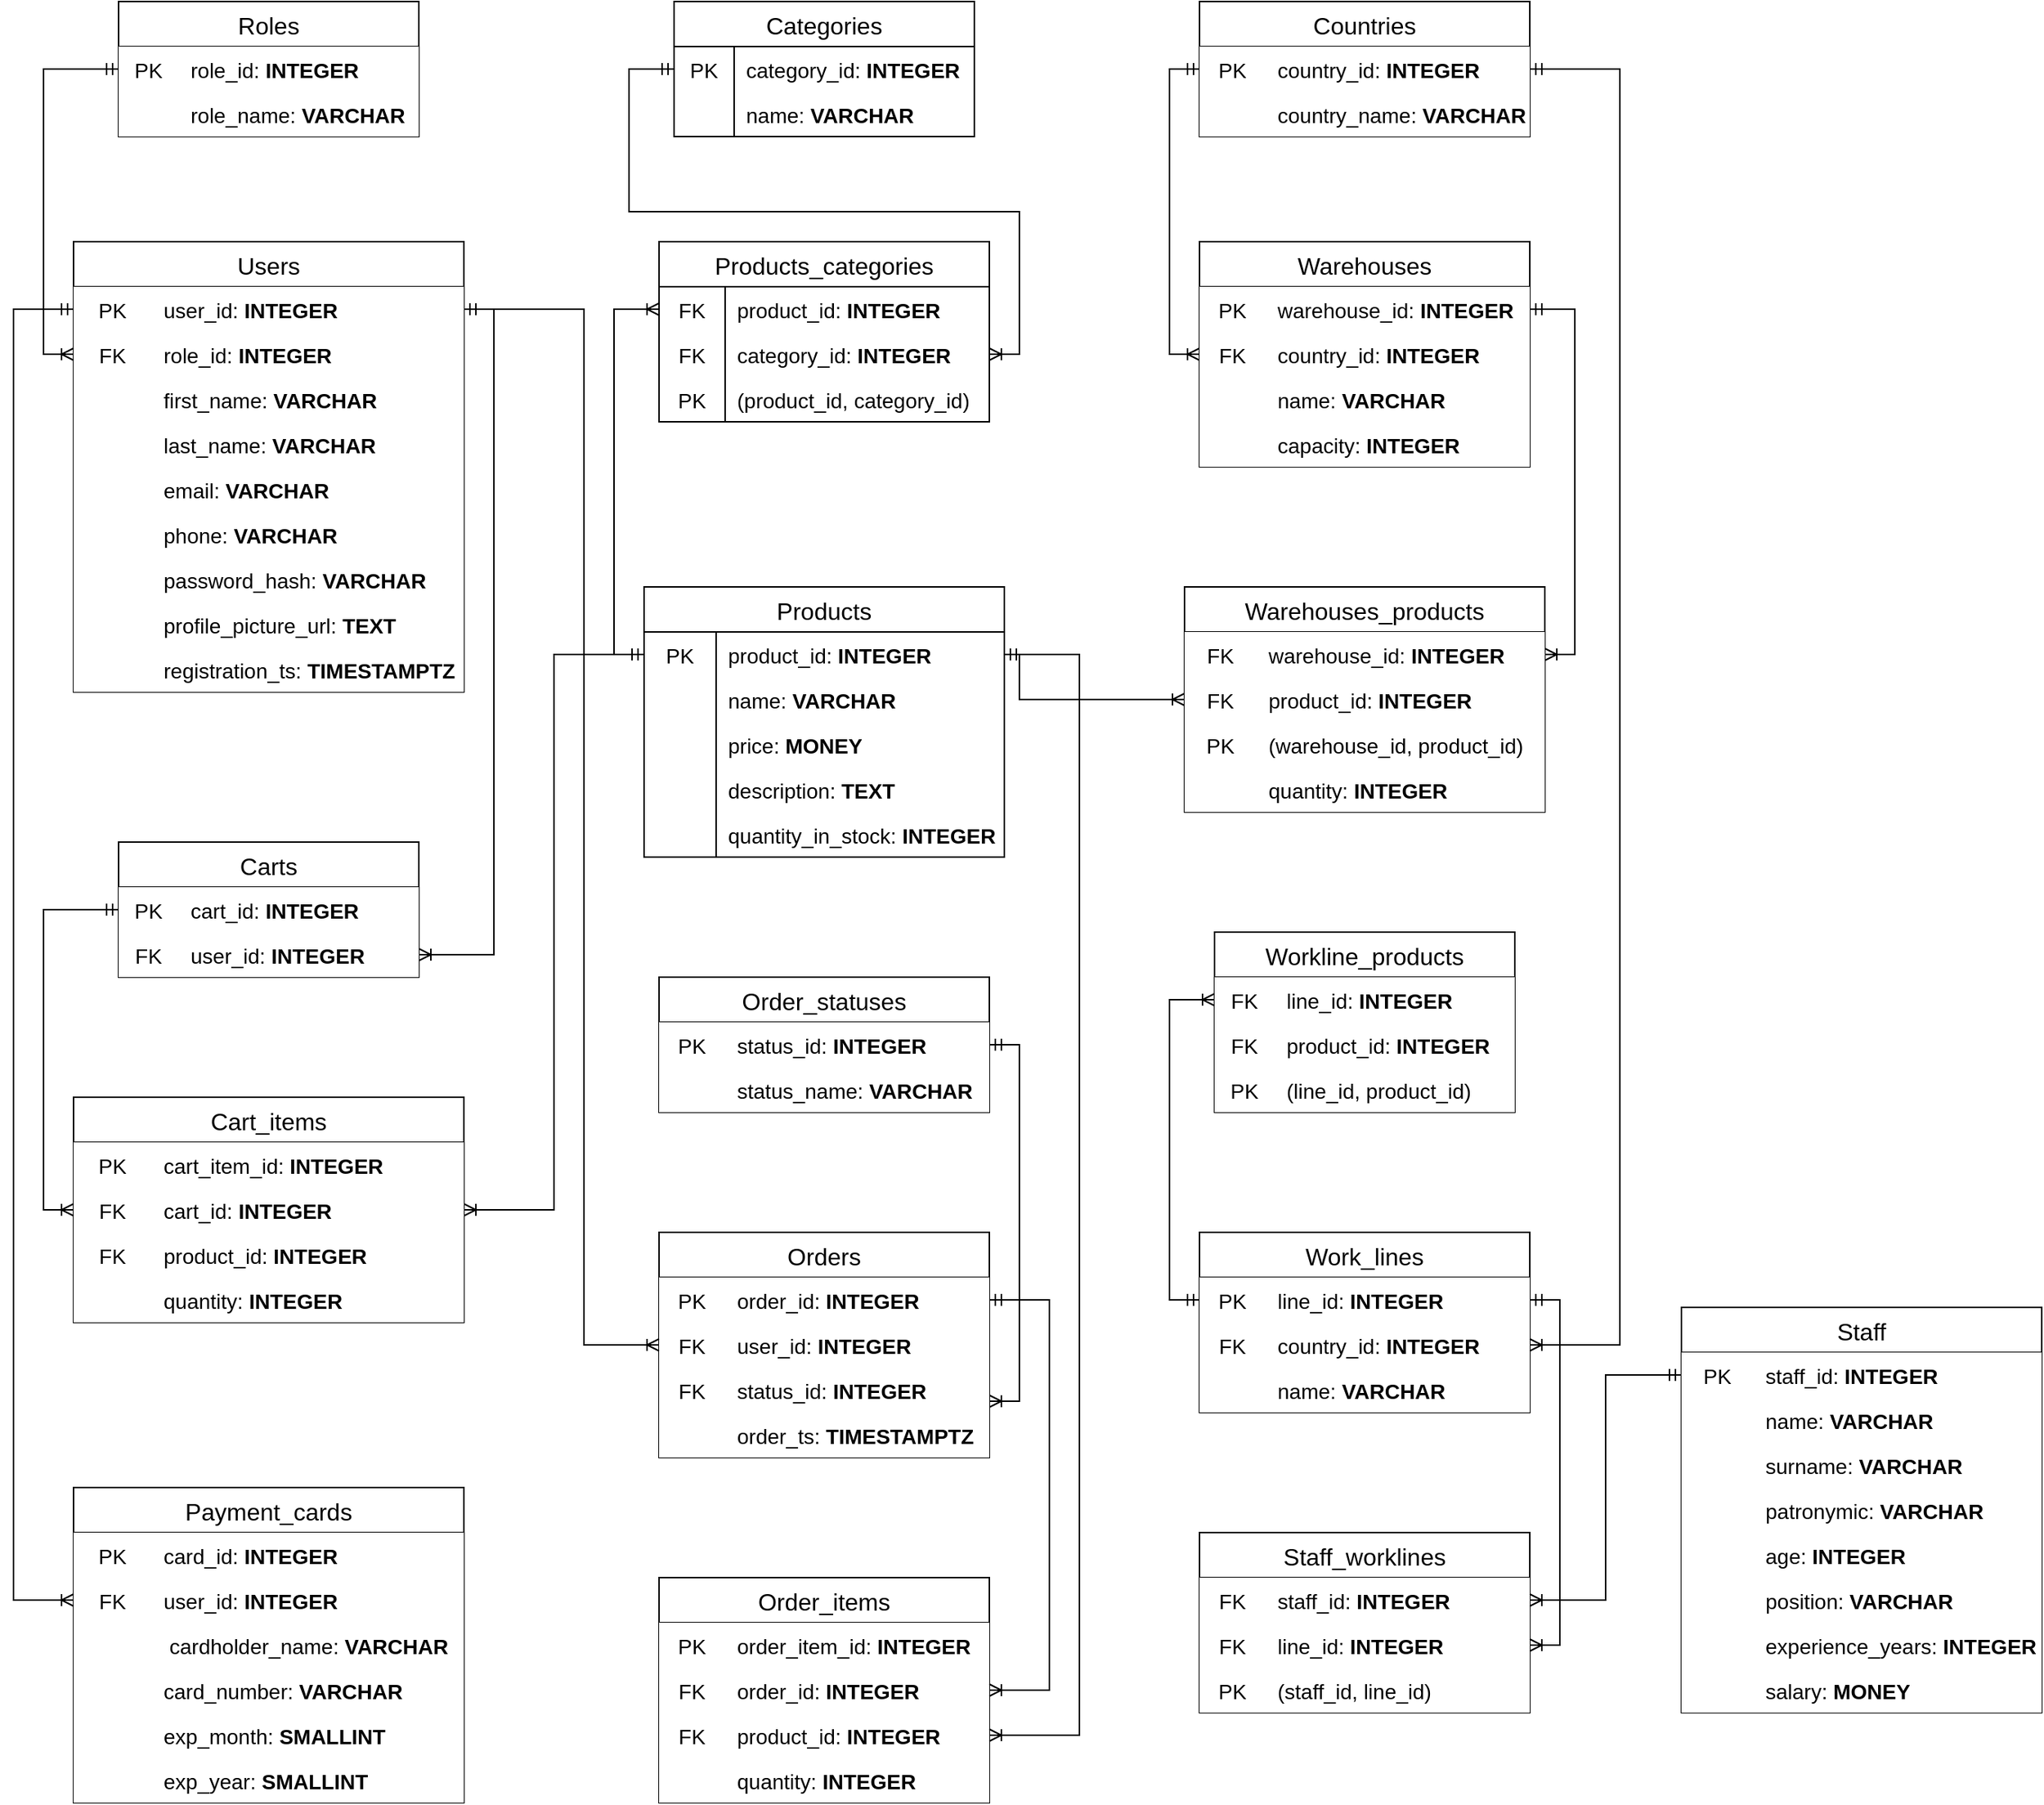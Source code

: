 <mxfile version="26.2.14">
  <diagram name="Страница — 1" id="_uF8TN9GkoOc7FYhAQVd">
    <mxGraphModel dx="2056" dy="1183" grid="1" gridSize="10" guides="1" tooltips="1" connect="1" arrows="1" fold="1" page="1" pageScale="1" pageWidth="827" pageHeight="1169" math="0" shadow="0">
      <root>
        <mxCell id="0" />
        <mxCell id="1" parent="0" />
        <object label="Roles" уацуа="" id="4VEDjEmkF4Wl-3KHhdz3-2">
          <mxCell style="shape=table;startSize=30;container=1;collapsible=0;childLayout=tableLayout;fixedRows=1;rowLines=0;fontStyle=0;fontSize=16;strokeColor=light-dark(#000000,#990000);" vertex="1" parent="1">
            <mxGeometry x="80" y="50" width="200" height="90" as="geometry" />
          </mxCell>
        </object>
        <mxCell id="4VEDjEmkF4Wl-3KHhdz3-3" value="" style="shape=tableRow;horizontal=0;startSize=0;swimlaneHead=0;swimlaneBody=0;top=0;left=0;bottom=0;right=0;collapsible=0;dropTarget=0;points=[[0,0.5],[1,0.5]];portConstraint=eastwest;fontSize=16;strokeColor=light-dark(#000000,#990000);" vertex="1" parent="4VEDjEmkF4Wl-3KHhdz3-2">
          <mxGeometry y="30" width="200" height="30" as="geometry" />
        </mxCell>
        <mxCell id="4VEDjEmkF4Wl-3KHhdz3-4" value="&lt;font style=&quot;font-size: 14px;&quot;&gt;PK&lt;/font&gt;" style="shape=partialRectangle;html=1;whiteSpace=wrap;connectable=0;top=0;left=0;bottom=0;right=0;overflow=hidden;pointerEvents=1;fontSize=16;strokeColor=light-dark(#000000,#990000);" vertex="1" parent="4VEDjEmkF4Wl-3KHhdz3-3">
          <mxGeometry width="40" height="30" as="geometry">
            <mxRectangle width="40" height="30" as="alternateBounds" />
          </mxGeometry>
        </mxCell>
        <mxCell id="4VEDjEmkF4Wl-3KHhdz3-5" value="&lt;font style=&quot;font-size: 14px;&quot;&gt;role_id: &lt;b&gt;INTEGER&lt;/b&gt;&lt;/font&gt;" style="shape=partialRectangle;html=1;whiteSpace=wrap;connectable=0;top=0;left=0;bottom=0;right=0;align=left;spacingLeft=6;overflow=hidden;fontSize=16;strokeColor=light-dark(#000000,#990000);" vertex="1" parent="4VEDjEmkF4Wl-3KHhdz3-3">
          <mxGeometry x="40" width="160" height="30" as="geometry">
            <mxRectangle width="160" height="30" as="alternateBounds" />
          </mxGeometry>
        </mxCell>
        <mxCell id="4VEDjEmkF4Wl-3KHhdz3-6" value="" style="shape=tableRow;horizontal=0;startSize=0;swimlaneHead=0;swimlaneBody=0;top=0;left=0;bottom=0;right=0;collapsible=0;dropTarget=0;points=[[0,0.5],[1,0.5]];portConstraint=eastwest;fontSize=16;strokeColor=light-dark(#000000,#990000);" vertex="1" parent="4VEDjEmkF4Wl-3KHhdz3-2">
          <mxGeometry y="60" width="200" height="30" as="geometry" />
        </mxCell>
        <mxCell id="4VEDjEmkF4Wl-3KHhdz3-7" value="" style="shape=partialRectangle;html=1;whiteSpace=wrap;connectable=0;top=0;left=0;bottom=0;right=0;overflow=hidden;pointerEvents=1;fontSize=16;strokeColor=light-dark(#000000,#990000);" vertex="1" parent="4VEDjEmkF4Wl-3KHhdz3-6">
          <mxGeometry width="40" height="30" as="geometry">
            <mxRectangle width="40" height="30" as="alternateBounds" />
          </mxGeometry>
        </mxCell>
        <mxCell id="4VEDjEmkF4Wl-3KHhdz3-8" value="&lt;font style=&quot;font-size: 14px;&quot;&gt;role_name: &lt;b style=&quot;&quot;&gt;VARCHAR&lt;/b&gt;&lt;/font&gt;" style="shape=partialRectangle;html=1;whiteSpace=wrap;connectable=0;top=0;left=0;bottom=0;right=0;align=left;spacingLeft=6;overflow=hidden;fontSize=16;strokeColor=light-dark(#000000,#990000);" vertex="1" parent="4VEDjEmkF4Wl-3KHhdz3-6">
          <mxGeometry x="40" width="160" height="30" as="geometry">
            <mxRectangle width="160" height="30" as="alternateBounds" />
          </mxGeometry>
        </mxCell>
        <object label="Users" уацуа="" id="4VEDjEmkF4Wl-3KHhdz3-12">
          <mxCell style="shape=table;startSize=30;container=1;collapsible=0;childLayout=tableLayout;fixedRows=1;rowLines=0;fontStyle=0;fontSize=16;strokeColor=light-dark(#000000,#990000);" vertex="1" parent="1">
            <mxGeometry x="50" y="210" width="260" height="300" as="geometry" />
          </mxCell>
        </object>
        <mxCell id="4VEDjEmkF4Wl-3KHhdz3-13" value="" style="shape=tableRow;horizontal=0;startSize=0;swimlaneHead=0;swimlaneBody=0;top=0;left=0;bottom=0;right=0;collapsible=0;dropTarget=0;points=[[0,0.5],[1,0.5]];portConstraint=eastwest;fontSize=16;strokeColor=light-dark(#000000,#990000);" vertex="1" parent="4VEDjEmkF4Wl-3KHhdz3-12">
          <mxGeometry y="30" width="260" height="30" as="geometry" />
        </mxCell>
        <mxCell id="4VEDjEmkF4Wl-3KHhdz3-14" value="&lt;font style=&quot;font-size: 14px;&quot;&gt;PK&lt;/font&gt;" style="shape=partialRectangle;html=1;whiteSpace=wrap;connectable=0;top=0;left=0;bottom=0;right=0;overflow=hidden;pointerEvents=1;fontSize=16;strokeColor=light-dark(#000000,#990000);" vertex="1" parent="4VEDjEmkF4Wl-3KHhdz3-13">
          <mxGeometry width="52" height="30" as="geometry">
            <mxRectangle width="52" height="30" as="alternateBounds" />
          </mxGeometry>
        </mxCell>
        <mxCell id="4VEDjEmkF4Wl-3KHhdz3-15" value="&lt;font style=&quot;font-size: 14px;&quot;&gt;user_id: &lt;b&gt;INTEGER&lt;/b&gt;&lt;/font&gt;" style="shape=partialRectangle;html=1;whiteSpace=wrap;connectable=0;top=0;left=0;bottom=0;right=0;align=left;spacingLeft=6;overflow=hidden;fontSize=16;strokeColor=light-dark(#000000,#990000);" vertex="1" parent="4VEDjEmkF4Wl-3KHhdz3-13">
          <mxGeometry x="52" width="208" height="30" as="geometry">
            <mxRectangle width="208" height="30" as="alternateBounds" />
          </mxGeometry>
        </mxCell>
        <mxCell id="4VEDjEmkF4Wl-3KHhdz3-16" value="" style="shape=tableRow;horizontal=0;startSize=0;swimlaneHead=0;swimlaneBody=0;top=0;left=0;bottom=0;right=0;collapsible=0;dropTarget=0;points=[[0,0.5],[1,0.5]];portConstraint=eastwest;fontSize=16;strokeColor=light-dark(#000000,#990000);" vertex="1" parent="4VEDjEmkF4Wl-3KHhdz3-12">
          <mxGeometry y="60" width="260" height="30" as="geometry" />
        </mxCell>
        <mxCell id="4VEDjEmkF4Wl-3KHhdz3-17" value="&lt;font style=&quot;font-size: 14px;&quot;&gt;FK&lt;/font&gt;" style="shape=partialRectangle;html=1;whiteSpace=wrap;connectable=0;top=0;left=0;bottom=0;right=0;overflow=hidden;pointerEvents=1;fontSize=16;strokeColor=light-dark(#000000,#990000);" vertex="1" parent="4VEDjEmkF4Wl-3KHhdz3-16">
          <mxGeometry width="52" height="30" as="geometry">
            <mxRectangle width="52" height="30" as="alternateBounds" />
          </mxGeometry>
        </mxCell>
        <mxCell id="4VEDjEmkF4Wl-3KHhdz3-18" value="&lt;font style=&quot;font-size: 14px;&quot;&gt;role_id: &lt;b style=&quot;&quot;&gt;INTEGER&lt;/b&gt;&lt;/font&gt;" style="shape=partialRectangle;html=1;whiteSpace=wrap;connectable=0;top=0;left=0;bottom=0;right=0;align=left;spacingLeft=6;overflow=hidden;fontSize=16;strokeColor=light-dark(#000000,#990000);" vertex="1" parent="4VEDjEmkF4Wl-3KHhdz3-16">
          <mxGeometry x="52" width="208" height="30" as="geometry">
            <mxRectangle width="208" height="30" as="alternateBounds" />
          </mxGeometry>
        </mxCell>
        <mxCell id="4VEDjEmkF4Wl-3KHhdz3-19" value="" style="shape=tableRow;horizontal=0;startSize=0;swimlaneHead=0;swimlaneBody=0;top=0;left=0;bottom=0;right=0;collapsible=0;dropTarget=0;points=[[0,0.5],[1,0.5]];portConstraint=eastwest;fontSize=16;strokeColor=light-dark(#000000,#990000);" vertex="1" parent="4VEDjEmkF4Wl-3KHhdz3-12">
          <mxGeometry y="90" width="260" height="30" as="geometry" />
        </mxCell>
        <mxCell id="4VEDjEmkF4Wl-3KHhdz3-20" value="" style="shape=partialRectangle;html=1;whiteSpace=wrap;connectable=0;top=0;left=0;bottom=0;right=0;overflow=hidden;pointerEvents=1;fontSize=16;strokeColor=light-dark(#000000,#990000);" vertex="1" parent="4VEDjEmkF4Wl-3KHhdz3-19">
          <mxGeometry width="52" height="30" as="geometry">
            <mxRectangle width="52" height="30" as="alternateBounds" />
          </mxGeometry>
        </mxCell>
        <mxCell id="4VEDjEmkF4Wl-3KHhdz3-21" value="&lt;font style=&quot;font-size: 14px;&quot;&gt;first_name: &lt;b&gt;VARCHAR&lt;/b&gt;&lt;/font&gt;" style="shape=partialRectangle;html=1;whiteSpace=wrap;connectable=0;top=0;left=0;bottom=0;right=0;align=left;spacingLeft=6;overflow=hidden;fontSize=16;strokeColor=light-dark(#000000,#990000);" vertex="1" parent="4VEDjEmkF4Wl-3KHhdz3-19">
          <mxGeometry x="52" width="208" height="30" as="geometry">
            <mxRectangle width="208" height="30" as="alternateBounds" />
          </mxGeometry>
        </mxCell>
        <mxCell id="4VEDjEmkF4Wl-3KHhdz3-22" value="" style="shape=tableRow;horizontal=0;startSize=0;swimlaneHead=0;swimlaneBody=0;top=0;left=0;bottom=0;right=0;collapsible=0;dropTarget=0;points=[[0,0.5],[1,0.5]];portConstraint=eastwest;fontSize=16;strokeColor=light-dark(#000000,#990000);" vertex="1" parent="4VEDjEmkF4Wl-3KHhdz3-12">
          <mxGeometry y="120" width="260" height="30" as="geometry" />
        </mxCell>
        <mxCell id="4VEDjEmkF4Wl-3KHhdz3-23" value="" style="shape=partialRectangle;html=1;whiteSpace=wrap;connectable=0;top=0;left=0;bottom=0;right=0;overflow=hidden;pointerEvents=1;fontSize=16;strokeColor=light-dark(#000000,#990000);" vertex="1" parent="4VEDjEmkF4Wl-3KHhdz3-22">
          <mxGeometry width="52" height="30" as="geometry">
            <mxRectangle width="52" height="30" as="alternateBounds" />
          </mxGeometry>
        </mxCell>
        <mxCell id="4VEDjEmkF4Wl-3KHhdz3-24" value="&lt;font style=&quot;font-size: 14px;&quot;&gt;last_name: &lt;b&gt;VARCHAR&lt;/b&gt;&lt;/font&gt;" style="shape=partialRectangle;html=1;whiteSpace=wrap;connectable=0;top=0;left=0;bottom=0;right=0;align=left;spacingLeft=6;overflow=hidden;fontSize=16;strokeColor=light-dark(#000000,#990000);" vertex="1" parent="4VEDjEmkF4Wl-3KHhdz3-22">
          <mxGeometry x="52" width="208" height="30" as="geometry">
            <mxRectangle width="208" height="30" as="alternateBounds" />
          </mxGeometry>
        </mxCell>
        <mxCell id="4VEDjEmkF4Wl-3KHhdz3-25" value="" style="shape=tableRow;horizontal=0;startSize=0;swimlaneHead=0;swimlaneBody=0;top=0;left=0;bottom=0;right=0;collapsible=0;dropTarget=0;points=[[0,0.5],[1,0.5]];portConstraint=eastwest;fontSize=16;strokeColor=light-dark(#000000,#990000);" vertex="1" parent="4VEDjEmkF4Wl-3KHhdz3-12">
          <mxGeometry y="150" width="260" height="30" as="geometry" />
        </mxCell>
        <mxCell id="4VEDjEmkF4Wl-3KHhdz3-26" value="" style="shape=partialRectangle;html=1;whiteSpace=wrap;connectable=0;top=0;left=0;bottom=0;right=0;overflow=hidden;pointerEvents=1;fontSize=16;strokeColor=light-dark(#000000,#990000);" vertex="1" parent="4VEDjEmkF4Wl-3KHhdz3-25">
          <mxGeometry width="52" height="30" as="geometry">
            <mxRectangle width="52" height="30" as="alternateBounds" />
          </mxGeometry>
        </mxCell>
        <mxCell id="4VEDjEmkF4Wl-3KHhdz3-27" value="&lt;font style=&quot;font-size: 14px;&quot;&gt;email: &lt;b&gt;VARCHAR&lt;/b&gt;&lt;/font&gt;" style="shape=partialRectangle;html=1;whiteSpace=wrap;connectable=0;top=0;left=0;bottom=0;right=0;align=left;spacingLeft=6;overflow=hidden;fontSize=16;strokeColor=light-dark(#000000,#990000);" vertex="1" parent="4VEDjEmkF4Wl-3KHhdz3-25">
          <mxGeometry x="52" width="208" height="30" as="geometry">
            <mxRectangle width="208" height="30" as="alternateBounds" />
          </mxGeometry>
        </mxCell>
        <mxCell id="4VEDjEmkF4Wl-3KHhdz3-28" value="" style="shape=tableRow;horizontal=0;startSize=0;swimlaneHead=0;swimlaneBody=0;top=0;left=0;bottom=0;right=0;collapsible=0;dropTarget=0;points=[[0,0.5],[1,0.5]];portConstraint=eastwest;fontSize=16;strokeColor=light-dark(#000000,#990000);" vertex="1" parent="4VEDjEmkF4Wl-3KHhdz3-12">
          <mxGeometry y="180" width="260" height="30" as="geometry" />
        </mxCell>
        <mxCell id="4VEDjEmkF4Wl-3KHhdz3-29" value="" style="shape=partialRectangle;html=1;whiteSpace=wrap;connectable=0;top=0;left=0;bottom=0;right=0;overflow=hidden;pointerEvents=1;fontSize=16;strokeColor=light-dark(#000000,#990000);" vertex="1" parent="4VEDjEmkF4Wl-3KHhdz3-28">
          <mxGeometry width="52" height="30" as="geometry">
            <mxRectangle width="52" height="30" as="alternateBounds" />
          </mxGeometry>
        </mxCell>
        <mxCell id="4VEDjEmkF4Wl-3KHhdz3-30" value="&lt;font style=&quot;font-size: 14px;&quot;&gt;phone: &lt;b&gt;VARCHAR&lt;/b&gt;&lt;/font&gt;" style="shape=partialRectangle;html=1;whiteSpace=wrap;connectable=0;top=0;left=0;bottom=0;right=0;align=left;spacingLeft=6;overflow=hidden;fontSize=16;strokeColor=light-dark(#000000,#990000);" vertex="1" parent="4VEDjEmkF4Wl-3KHhdz3-28">
          <mxGeometry x="52" width="208" height="30" as="geometry">
            <mxRectangle width="208" height="30" as="alternateBounds" />
          </mxGeometry>
        </mxCell>
        <mxCell id="4VEDjEmkF4Wl-3KHhdz3-31" value="" style="shape=tableRow;horizontal=0;startSize=0;swimlaneHead=0;swimlaneBody=0;top=0;left=0;bottom=0;right=0;collapsible=0;dropTarget=0;points=[[0,0.5],[1,0.5]];portConstraint=eastwest;fontSize=16;strokeColor=light-dark(#000000,#990000);" vertex="1" parent="4VEDjEmkF4Wl-3KHhdz3-12">
          <mxGeometry y="210" width="260" height="30" as="geometry" />
        </mxCell>
        <mxCell id="4VEDjEmkF4Wl-3KHhdz3-32" value="" style="shape=partialRectangle;html=1;whiteSpace=wrap;connectable=0;top=0;left=0;bottom=0;right=0;overflow=hidden;pointerEvents=1;fontSize=16;strokeColor=light-dark(#000000,#990000);" vertex="1" parent="4VEDjEmkF4Wl-3KHhdz3-31">
          <mxGeometry width="52" height="30" as="geometry">
            <mxRectangle width="52" height="30" as="alternateBounds" />
          </mxGeometry>
        </mxCell>
        <mxCell id="4VEDjEmkF4Wl-3KHhdz3-33" value="&lt;font style=&quot;font-size: 14px;&quot;&gt;password_hash: &lt;b&gt;VARCHAR&lt;/b&gt;&lt;/font&gt;" style="shape=partialRectangle;html=1;whiteSpace=wrap;connectable=0;top=0;left=0;bottom=0;right=0;align=left;spacingLeft=6;overflow=hidden;fontSize=16;strokeColor=light-dark(#000000,#990000);" vertex="1" parent="4VEDjEmkF4Wl-3KHhdz3-31">
          <mxGeometry x="52" width="208" height="30" as="geometry">
            <mxRectangle width="208" height="30" as="alternateBounds" />
          </mxGeometry>
        </mxCell>
        <mxCell id="4VEDjEmkF4Wl-3KHhdz3-35" value="" style="shape=tableRow;horizontal=0;startSize=0;swimlaneHead=0;swimlaneBody=0;top=0;left=0;bottom=0;right=0;collapsible=0;dropTarget=0;points=[[0,0.5],[1,0.5]];portConstraint=eastwest;fontSize=16;strokeColor=light-dark(#000000,#990000);" vertex="1" parent="4VEDjEmkF4Wl-3KHhdz3-12">
          <mxGeometry y="240" width="260" height="30" as="geometry" />
        </mxCell>
        <mxCell id="4VEDjEmkF4Wl-3KHhdz3-36" value="" style="shape=partialRectangle;html=1;whiteSpace=wrap;connectable=0;top=0;left=0;bottom=0;right=0;overflow=hidden;pointerEvents=1;fontSize=16;strokeColor=light-dark(#000000,#990000);" vertex="1" parent="4VEDjEmkF4Wl-3KHhdz3-35">
          <mxGeometry width="52" height="30" as="geometry">
            <mxRectangle width="52" height="30" as="alternateBounds" />
          </mxGeometry>
        </mxCell>
        <mxCell id="4VEDjEmkF4Wl-3KHhdz3-37" value="&lt;font style=&quot;font-size: 14px;&quot;&gt;profile_picture_url: &lt;b&gt;TEXT&lt;/b&gt;&lt;/font&gt;" style="shape=partialRectangle;html=1;whiteSpace=wrap;connectable=0;top=0;left=0;bottom=0;right=0;align=left;spacingLeft=6;overflow=hidden;fontSize=16;strokeColor=light-dark(#000000,#990000);" vertex="1" parent="4VEDjEmkF4Wl-3KHhdz3-35">
          <mxGeometry x="52" width="208" height="30" as="geometry">
            <mxRectangle width="208" height="30" as="alternateBounds" />
          </mxGeometry>
        </mxCell>
        <mxCell id="4VEDjEmkF4Wl-3KHhdz3-38" value="" style="shape=tableRow;horizontal=0;startSize=0;swimlaneHead=0;swimlaneBody=0;top=0;left=0;bottom=0;right=0;collapsible=0;dropTarget=0;points=[[0,0.5],[1,0.5]];portConstraint=eastwest;fontSize=16;strokeColor=light-dark(#000000,#990000);" vertex="1" parent="4VEDjEmkF4Wl-3KHhdz3-12">
          <mxGeometry y="270" width="260" height="30" as="geometry" />
        </mxCell>
        <mxCell id="4VEDjEmkF4Wl-3KHhdz3-39" value="" style="shape=partialRectangle;html=1;whiteSpace=wrap;connectable=0;top=0;left=0;bottom=0;right=0;overflow=hidden;pointerEvents=1;fontSize=16;strokeColor=light-dark(#000000,#990000);" vertex="1" parent="4VEDjEmkF4Wl-3KHhdz3-38">
          <mxGeometry width="52" height="30" as="geometry">
            <mxRectangle width="52" height="30" as="alternateBounds" />
          </mxGeometry>
        </mxCell>
        <mxCell id="4VEDjEmkF4Wl-3KHhdz3-40" value="&lt;span style=&quot;font-size: 14px;&quot;&gt;registration_ts: &lt;b&gt;TIMESTAMPTZ&lt;/b&gt;&lt;/span&gt;" style="shape=partialRectangle;html=1;whiteSpace=wrap;connectable=0;top=0;left=0;bottom=0;right=0;align=left;spacingLeft=6;overflow=hidden;fontSize=16;strokeColor=light-dark(#000000,#990000);" vertex="1" parent="4VEDjEmkF4Wl-3KHhdz3-38">
          <mxGeometry x="52" width="208" height="30" as="geometry">
            <mxRectangle width="208" height="30" as="alternateBounds" />
          </mxGeometry>
        </mxCell>
        <object label="Products" уацуа="" id="4VEDjEmkF4Wl-3KHhdz3-44">
          <mxCell style="shape=table;startSize=30;container=1;collapsible=0;childLayout=tableLayout;fixedRows=1;rowLines=0;fontStyle=0;strokeColor=light-dark(#000000,#994C00);fontSize=16;" vertex="1" parent="1">
            <mxGeometry x="430" y="440" width="240" height="180" as="geometry" />
          </mxCell>
        </object>
        <mxCell id="4VEDjEmkF4Wl-3KHhdz3-45" value="" style="shape=tableRow;horizontal=0;startSize=0;swimlaneHead=0;swimlaneBody=0;top=0;left=0;bottom=0;right=0;collapsible=0;dropTarget=0;fillColor=none;points=[[0,0.5],[1,0.5]];portConstraint=eastwest;strokeColor=inherit;fontSize=16;" vertex="1" parent="4VEDjEmkF4Wl-3KHhdz3-44">
          <mxGeometry y="30" width="240" height="30" as="geometry" />
        </mxCell>
        <mxCell id="4VEDjEmkF4Wl-3KHhdz3-46" value="&lt;font style=&quot;font-size: 14px;&quot;&gt;PK&lt;/font&gt;" style="shape=partialRectangle;html=1;whiteSpace=wrap;connectable=0;fillColor=none;top=0;left=0;bottom=0;right=0;overflow=hidden;pointerEvents=1;strokeColor=inherit;fontSize=16;" vertex="1" parent="4VEDjEmkF4Wl-3KHhdz3-45">
          <mxGeometry width="48" height="30" as="geometry">
            <mxRectangle width="48" height="30" as="alternateBounds" />
          </mxGeometry>
        </mxCell>
        <mxCell id="4VEDjEmkF4Wl-3KHhdz3-47" value="&lt;font style=&quot;font-size: 14px;&quot;&gt;product_id: &lt;b&gt;INTEGER&lt;/b&gt;&lt;/font&gt;" style="shape=partialRectangle;html=1;whiteSpace=wrap;connectable=0;fillColor=none;top=0;left=0;bottom=0;right=0;align=left;spacingLeft=6;overflow=hidden;strokeColor=inherit;fontSize=16;" vertex="1" parent="4VEDjEmkF4Wl-3KHhdz3-45">
          <mxGeometry x="48" width="192" height="30" as="geometry">
            <mxRectangle width="192" height="30" as="alternateBounds" />
          </mxGeometry>
        </mxCell>
        <mxCell id="4VEDjEmkF4Wl-3KHhdz3-51" value="" style="shape=tableRow;horizontal=0;startSize=0;swimlaneHead=0;swimlaneBody=0;top=0;left=0;bottom=0;right=0;collapsible=0;dropTarget=0;fillColor=none;points=[[0,0.5],[1,0.5]];portConstraint=eastwest;strokeColor=inherit;fontSize=16;" vertex="1" parent="4VEDjEmkF4Wl-3KHhdz3-44">
          <mxGeometry y="60" width="240" height="30" as="geometry" />
        </mxCell>
        <mxCell id="4VEDjEmkF4Wl-3KHhdz3-52" value="" style="shape=partialRectangle;html=1;whiteSpace=wrap;connectable=0;fillColor=none;top=0;left=0;bottom=0;right=0;overflow=hidden;pointerEvents=1;strokeColor=inherit;fontSize=16;" vertex="1" parent="4VEDjEmkF4Wl-3KHhdz3-51">
          <mxGeometry width="48" height="30" as="geometry">
            <mxRectangle width="48" height="30" as="alternateBounds" />
          </mxGeometry>
        </mxCell>
        <mxCell id="4VEDjEmkF4Wl-3KHhdz3-53" value="&lt;font style=&quot;font-size: 14px;&quot;&gt;name: &lt;b&gt;VARCHAR&lt;/b&gt;&lt;/font&gt;" style="shape=partialRectangle;html=1;whiteSpace=wrap;connectable=0;fillColor=none;top=0;left=0;bottom=0;right=0;align=left;spacingLeft=6;overflow=hidden;strokeColor=inherit;fontSize=16;" vertex="1" parent="4VEDjEmkF4Wl-3KHhdz3-51">
          <mxGeometry x="48" width="192" height="30" as="geometry">
            <mxRectangle width="192" height="30" as="alternateBounds" />
          </mxGeometry>
        </mxCell>
        <mxCell id="4VEDjEmkF4Wl-3KHhdz3-54" value="" style="shape=tableRow;horizontal=0;startSize=0;swimlaneHead=0;swimlaneBody=0;top=0;left=0;bottom=0;right=0;collapsible=0;dropTarget=0;fillColor=none;points=[[0,0.5],[1,0.5]];portConstraint=eastwest;strokeColor=inherit;fontSize=16;" vertex="1" parent="4VEDjEmkF4Wl-3KHhdz3-44">
          <mxGeometry y="90" width="240" height="30" as="geometry" />
        </mxCell>
        <mxCell id="4VEDjEmkF4Wl-3KHhdz3-55" value="" style="shape=partialRectangle;html=1;whiteSpace=wrap;connectable=0;fillColor=none;top=0;left=0;bottom=0;right=0;overflow=hidden;pointerEvents=1;strokeColor=inherit;fontSize=16;" vertex="1" parent="4VEDjEmkF4Wl-3KHhdz3-54">
          <mxGeometry width="48" height="30" as="geometry">
            <mxRectangle width="48" height="30" as="alternateBounds" />
          </mxGeometry>
        </mxCell>
        <mxCell id="4VEDjEmkF4Wl-3KHhdz3-56" value="&lt;font style=&quot;font-size: 14px;&quot;&gt;price: &lt;b&gt;MONEY&lt;/b&gt;&lt;/font&gt;" style="shape=partialRectangle;html=1;whiteSpace=wrap;connectable=0;fillColor=none;top=0;left=0;bottom=0;right=0;align=left;spacingLeft=6;overflow=hidden;strokeColor=inherit;fontSize=16;" vertex="1" parent="4VEDjEmkF4Wl-3KHhdz3-54">
          <mxGeometry x="48" width="192" height="30" as="geometry">
            <mxRectangle width="192" height="30" as="alternateBounds" />
          </mxGeometry>
        </mxCell>
        <mxCell id="4VEDjEmkF4Wl-3KHhdz3-57" value="" style="shape=tableRow;horizontal=0;startSize=0;swimlaneHead=0;swimlaneBody=0;top=0;left=0;bottom=0;right=0;collapsible=0;dropTarget=0;fillColor=none;points=[[0,0.5],[1,0.5]];portConstraint=eastwest;strokeColor=inherit;fontSize=16;" vertex="1" parent="4VEDjEmkF4Wl-3KHhdz3-44">
          <mxGeometry y="120" width="240" height="30" as="geometry" />
        </mxCell>
        <mxCell id="4VEDjEmkF4Wl-3KHhdz3-58" value="" style="shape=partialRectangle;html=1;whiteSpace=wrap;connectable=0;fillColor=none;top=0;left=0;bottom=0;right=0;overflow=hidden;pointerEvents=1;strokeColor=inherit;fontSize=16;" vertex="1" parent="4VEDjEmkF4Wl-3KHhdz3-57">
          <mxGeometry width="48" height="30" as="geometry">
            <mxRectangle width="48" height="30" as="alternateBounds" />
          </mxGeometry>
        </mxCell>
        <mxCell id="4VEDjEmkF4Wl-3KHhdz3-59" value="&lt;font style=&quot;font-size: 14px;&quot;&gt;description: &lt;b&gt;TEXT&lt;/b&gt;&lt;/font&gt;" style="shape=partialRectangle;html=1;whiteSpace=wrap;connectable=0;fillColor=none;top=0;left=0;bottom=0;right=0;align=left;spacingLeft=6;overflow=hidden;strokeColor=inherit;fontSize=16;" vertex="1" parent="4VEDjEmkF4Wl-3KHhdz3-57">
          <mxGeometry x="48" width="192" height="30" as="geometry">
            <mxRectangle width="192" height="30" as="alternateBounds" />
          </mxGeometry>
        </mxCell>
        <mxCell id="4VEDjEmkF4Wl-3KHhdz3-60" value="" style="shape=tableRow;horizontal=0;startSize=0;swimlaneHead=0;swimlaneBody=0;top=0;left=0;bottom=0;right=0;collapsible=0;dropTarget=0;fillColor=none;points=[[0,0.5],[1,0.5]];portConstraint=eastwest;strokeColor=inherit;fontSize=16;" vertex="1" parent="4VEDjEmkF4Wl-3KHhdz3-44">
          <mxGeometry y="150" width="240" height="30" as="geometry" />
        </mxCell>
        <mxCell id="4VEDjEmkF4Wl-3KHhdz3-61" value="" style="shape=partialRectangle;html=1;whiteSpace=wrap;connectable=0;fillColor=none;top=0;left=0;bottom=0;right=0;overflow=hidden;pointerEvents=1;strokeColor=inherit;fontSize=16;" vertex="1" parent="4VEDjEmkF4Wl-3KHhdz3-60">
          <mxGeometry width="48" height="30" as="geometry">
            <mxRectangle width="48" height="30" as="alternateBounds" />
          </mxGeometry>
        </mxCell>
        <mxCell id="4VEDjEmkF4Wl-3KHhdz3-62" value="&lt;font style=&quot;font-size: 14px;&quot;&gt;quantity_in_stock: &lt;b&gt;INTEGER&lt;/b&gt;&lt;/font&gt;" style="shape=partialRectangle;html=1;whiteSpace=wrap;connectable=0;fillColor=none;top=0;left=0;bottom=0;right=0;align=left;spacingLeft=6;overflow=hidden;strokeColor=inherit;fontSize=16;" vertex="1" parent="4VEDjEmkF4Wl-3KHhdz3-60">
          <mxGeometry x="48" width="192" height="30" as="geometry">
            <mxRectangle width="192" height="30" as="alternateBounds" />
          </mxGeometry>
        </mxCell>
        <object label="Categories" уацуа="" id="4VEDjEmkF4Wl-3KHhdz3-72">
          <mxCell style="shape=table;startSize=30;container=1;collapsible=0;childLayout=tableLayout;fixedRows=1;rowLines=0;fontStyle=0;strokeColor=light-dark(#000000,#994C00);fontSize=16;" vertex="1" parent="1">
            <mxGeometry x="450" y="50" width="200" height="90" as="geometry" />
          </mxCell>
        </object>
        <mxCell id="4VEDjEmkF4Wl-3KHhdz3-73" value="" style="shape=tableRow;horizontal=0;startSize=0;swimlaneHead=0;swimlaneBody=0;top=0;left=0;bottom=0;right=0;collapsible=0;dropTarget=0;fillColor=none;points=[[0,0.5],[1,0.5]];portConstraint=eastwest;strokeColor=inherit;fontSize=16;" vertex="1" parent="4VEDjEmkF4Wl-3KHhdz3-72">
          <mxGeometry y="30" width="200" height="30" as="geometry" />
        </mxCell>
        <mxCell id="4VEDjEmkF4Wl-3KHhdz3-74" value="&lt;font style=&quot;font-size: 14px;&quot;&gt;PK&lt;/font&gt;" style="shape=partialRectangle;html=1;whiteSpace=wrap;connectable=0;fillColor=none;top=0;left=0;bottom=0;right=0;overflow=hidden;pointerEvents=1;strokeColor=inherit;fontSize=16;" vertex="1" parent="4VEDjEmkF4Wl-3KHhdz3-73">
          <mxGeometry width="40" height="30" as="geometry">
            <mxRectangle width="40" height="30" as="alternateBounds" />
          </mxGeometry>
        </mxCell>
        <mxCell id="4VEDjEmkF4Wl-3KHhdz3-75" value="&lt;font style=&quot;font-size: 14px;&quot;&gt;category_id: &lt;b&gt;INTEGER&lt;/b&gt;&lt;/font&gt;" style="shape=partialRectangle;html=1;whiteSpace=wrap;connectable=0;fillColor=none;top=0;left=0;bottom=0;right=0;align=left;spacingLeft=6;overflow=hidden;strokeColor=inherit;fontSize=16;" vertex="1" parent="4VEDjEmkF4Wl-3KHhdz3-73">
          <mxGeometry x="40" width="160" height="30" as="geometry">
            <mxRectangle width="160" height="30" as="alternateBounds" />
          </mxGeometry>
        </mxCell>
        <mxCell id="4VEDjEmkF4Wl-3KHhdz3-76" value="" style="shape=tableRow;horizontal=0;startSize=0;swimlaneHead=0;swimlaneBody=0;top=0;left=0;bottom=0;right=0;collapsible=0;dropTarget=0;fillColor=none;points=[[0,0.5],[1,0.5]];portConstraint=eastwest;strokeColor=inherit;fontSize=16;" vertex="1" parent="4VEDjEmkF4Wl-3KHhdz3-72">
          <mxGeometry y="60" width="200" height="30" as="geometry" />
        </mxCell>
        <mxCell id="4VEDjEmkF4Wl-3KHhdz3-77" value="" style="shape=partialRectangle;html=1;whiteSpace=wrap;connectable=0;fillColor=none;top=0;left=0;bottom=0;right=0;overflow=hidden;pointerEvents=1;strokeColor=inherit;fontSize=16;" vertex="1" parent="4VEDjEmkF4Wl-3KHhdz3-76">
          <mxGeometry width="40" height="30" as="geometry">
            <mxRectangle width="40" height="30" as="alternateBounds" />
          </mxGeometry>
        </mxCell>
        <mxCell id="4VEDjEmkF4Wl-3KHhdz3-78" value="&lt;font style=&quot;font-size: 14px;&quot;&gt;name: &lt;b style=&quot;&quot;&gt;VARCHAR&lt;/b&gt;&lt;/font&gt;" style="shape=partialRectangle;html=1;whiteSpace=wrap;connectable=0;fillColor=none;top=0;left=0;bottom=0;right=0;align=left;spacingLeft=6;overflow=hidden;strokeColor=inherit;fontSize=16;" vertex="1" parent="4VEDjEmkF4Wl-3KHhdz3-76">
          <mxGeometry x="40" width="160" height="30" as="geometry">
            <mxRectangle width="160" height="30" as="alternateBounds" />
          </mxGeometry>
        </mxCell>
        <object label="Products_categories" уацуа="" id="4VEDjEmkF4Wl-3KHhdz3-79">
          <mxCell style="shape=table;startSize=30;container=1;collapsible=0;childLayout=tableLayout;fixedRows=1;rowLines=0;fontStyle=0;strokeColor=light-dark(#000000,#994C00);fontSize=16;" vertex="1" parent="1">
            <mxGeometry x="440" y="210" width="220" height="120" as="geometry" />
          </mxCell>
        </object>
        <mxCell id="4VEDjEmkF4Wl-3KHhdz3-80" value="" style="shape=tableRow;horizontal=0;startSize=0;swimlaneHead=0;swimlaneBody=0;top=0;left=0;bottom=0;right=0;collapsible=0;dropTarget=0;fillColor=none;points=[[0,0.5],[1,0.5]];portConstraint=eastwest;strokeColor=inherit;fontSize=16;" vertex="1" parent="4VEDjEmkF4Wl-3KHhdz3-79">
          <mxGeometry y="30" width="220" height="30" as="geometry" />
        </mxCell>
        <mxCell id="4VEDjEmkF4Wl-3KHhdz3-81" value="&lt;span style=&quot;font-size: 14px;&quot;&gt;FK&lt;/span&gt;" style="shape=partialRectangle;html=1;whiteSpace=wrap;connectable=0;fillColor=none;top=0;left=0;bottom=0;right=0;overflow=hidden;pointerEvents=1;strokeColor=inherit;fontSize=16;" vertex="1" parent="4VEDjEmkF4Wl-3KHhdz3-80">
          <mxGeometry width="44" height="30" as="geometry">
            <mxRectangle width="44" height="30" as="alternateBounds" />
          </mxGeometry>
        </mxCell>
        <mxCell id="4VEDjEmkF4Wl-3KHhdz3-82" value="&lt;font style=&quot;font-size: 14px;&quot;&gt;product_id: &lt;b&gt;INTEGER&lt;/b&gt;&lt;/font&gt;" style="shape=partialRectangle;html=1;whiteSpace=wrap;connectable=0;fillColor=none;top=0;left=0;bottom=0;right=0;align=left;spacingLeft=6;overflow=hidden;strokeColor=inherit;fontSize=16;" vertex="1" parent="4VEDjEmkF4Wl-3KHhdz3-80">
          <mxGeometry x="44" width="176" height="30" as="geometry">
            <mxRectangle width="176" height="30" as="alternateBounds" />
          </mxGeometry>
        </mxCell>
        <mxCell id="4VEDjEmkF4Wl-3KHhdz3-83" value="" style="shape=tableRow;horizontal=0;startSize=0;swimlaneHead=0;swimlaneBody=0;top=0;left=0;bottom=0;right=0;collapsible=0;dropTarget=0;fillColor=none;points=[[0,0.5],[1,0.5]];portConstraint=eastwest;strokeColor=inherit;fontSize=16;" vertex="1" parent="4VEDjEmkF4Wl-3KHhdz3-79">
          <mxGeometry y="60" width="220" height="30" as="geometry" />
        </mxCell>
        <mxCell id="4VEDjEmkF4Wl-3KHhdz3-84" value="&lt;font style=&quot;font-size: 14px;&quot;&gt;FK&lt;/font&gt;" style="shape=partialRectangle;html=1;whiteSpace=wrap;connectable=0;fillColor=none;top=0;left=0;bottom=0;right=0;overflow=hidden;pointerEvents=1;strokeColor=inherit;fontSize=16;" vertex="1" parent="4VEDjEmkF4Wl-3KHhdz3-83">
          <mxGeometry width="44" height="30" as="geometry">
            <mxRectangle width="44" height="30" as="alternateBounds" />
          </mxGeometry>
        </mxCell>
        <mxCell id="4VEDjEmkF4Wl-3KHhdz3-85" value="&lt;font style=&quot;font-size: 14px;&quot;&gt;category_id: &lt;b&gt;INTEGER&lt;/b&gt;&lt;/font&gt;" style="shape=partialRectangle;html=1;whiteSpace=wrap;connectable=0;fillColor=none;top=0;left=0;bottom=0;right=0;align=left;spacingLeft=6;overflow=hidden;strokeColor=inherit;fontSize=16;" vertex="1" parent="4VEDjEmkF4Wl-3KHhdz3-83">
          <mxGeometry x="44" width="176" height="30" as="geometry">
            <mxRectangle width="176" height="30" as="alternateBounds" />
          </mxGeometry>
        </mxCell>
        <mxCell id="4VEDjEmkF4Wl-3KHhdz3-86" value="" style="shape=tableRow;horizontal=0;startSize=0;swimlaneHead=0;swimlaneBody=0;top=0;left=0;bottom=0;right=0;collapsible=0;dropTarget=0;fillColor=none;points=[[0,0.5],[1,0.5]];portConstraint=eastwest;strokeColor=inherit;fontSize=16;" vertex="1" parent="4VEDjEmkF4Wl-3KHhdz3-79">
          <mxGeometry y="90" width="220" height="30" as="geometry" />
        </mxCell>
        <mxCell id="4VEDjEmkF4Wl-3KHhdz3-87" value="&lt;span style=&quot;font-size: 14px;&quot;&gt;PK&lt;/span&gt;" style="shape=partialRectangle;html=1;whiteSpace=wrap;connectable=0;fillColor=none;top=0;left=0;bottom=0;right=0;overflow=hidden;pointerEvents=1;strokeColor=inherit;fontSize=16;" vertex="1" parent="4VEDjEmkF4Wl-3KHhdz3-86">
          <mxGeometry width="44" height="30" as="geometry">
            <mxRectangle width="44" height="30" as="alternateBounds" />
          </mxGeometry>
        </mxCell>
        <mxCell id="4VEDjEmkF4Wl-3KHhdz3-88" value="&lt;span style=&quot;font-size: 14px;&quot;&gt;(product_id, category_id)&lt;/span&gt;" style="shape=partialRectangle;html=1;whiteSpace=wrap;connectable=0;fillColor=none;top=0;left=0;bottom=0;right=0;align=left;spacingLeft=6;overflow=hidden;strokeColor=inherit;fontSize=16;" vertex="1" parent="4VEDjEmkF4Wl-3KHhdz3-86">
          <mxGeometry x="44" width="176" height="30" as="geometry">
            <mxRectangle width="176" height="30" as="alternateBounds" />
          </mxGeometry>
        </mxCell>
        <mxCell id="4VEDjEmkF4Wl-3KHhdz3-90" style="edgeStyle=orthogonalEdgeStyle;rounded=0;orthogonalLoop=1;jettySize=auto;html=1;exitX=0;exitY=0.5;exitDx=0;exitDy=0;entryX=0;entryY=0.5;entryDx=0;entryDy=0;startArrow=ERoneToMany;startFill=0;endArrow=ERmandOne;endFill=0;strokeColor=light-dark(#000000,#FFFFFF);" edge="1" parent="1" source="4VEDjEmkF4Wl-3KHhdz3-16" target="4VEDjEmkF4Wl-3KHhdz3-3">
          <mxGeometry relative="1" as="geometry" />
        </mxCell>
        <mxCell id="4VEDjEmkF4Wl-3KHhdz3-92" style="edgeStyle=orthogonalEdgeStyle;rounded=0;orthogonalLoop=1;jettySize=auto;html=1;exitX=1;exitY=0.5;exitDx=0;exitDy=0;entryX=0;entryY=0.5;entryDx=0;entryDy=0;startArrow=ERoneToMany;startFill=0;endArrow=ERmandOne;endFill=0;" edge="1" parent="1" source="4VEDjEmkF4Wl-3KHhdz3-83" target="4VEDjEmkF4Wl-3KHhdz3-73">
          <mxGeometry relative="1" as="geometry" />
        </mxCell>
        <mxCell id="4VEDjEmkF4Wl-3KHhdz3-93" style="edgeStyle=orthogonalEdgeStyle;rounded=0;orthogonalLoop=1;jettySize=auto;html=1;exitX=0;exitY=0.5;exitDx=0;exitDy=0;entryX=0;entryY=0.5;entryDx=0;entryDy=0;endArrow=ERmandOne;endFill=0;startArrow=ERoneToMany;startFill=0;" edge="1" parent="1" source="4VEDjEmkF4Wl-3KHhdz3-80" target="4VEDjEmkF4Wl-3KHhdz3-45">
          <mxGeometry relative="1" as="geometry">
            <Array as="points">
              <mxPoint x="410" y="255" />
              <mxPoint x="410" y="485" />
            </Array>
          </mxGeometry>
        </mxCell>
        <object label="Carts" уацуа="" id="4VEDjEmkF4Wl-3KHhdz3-131">
          <mxCell style="shape=table;startSize=30;container=1;collapsible=0;childLayout=tableLayout;fixedRows=1;rowLines=0;fontStyle=0;fontSize=16;strokeColor=light-dark(#000000,#999900);" vertex="1" parent="1">
            <mxGeometry x="80" y="610" width="200" height="90" as="geometry" />
          </mxCell>
        </object>
        <mxCell id="4VEDjEmkF4Wl-3KHhdz3-132" value="" style="shape=tableRow;horizontal=0;startSize=0;swimlaneHead=0;swimlaneBody=0;top=0;left=0;bottom=0;right=0;collapsible=0;dropTarget=0;points=[[0,0.5],[1,0.5]];portConstraint=eastwest;fontSize=16;strokeColor=light-dark(#000000,#990000);" vertex="1" parent="4VEDjEmkF4Wl-3KHhdz3-131">
          <mxGeometry y="30" width="200" height="30" as="geometry" />
        </mxCell>
        <mxCell id="4VEDjEmkF4Wl-3KHhdz3-133" value="&lt;font style=&quot;font-size: 14px;&quot;&gt;PK&lt;/font&gt;" style="shape=partialRectangle;html=1;whiteSpace=wrap;connectable=0;top=0;left=0;bottom=0;right=0;overflow=hidden;pointerEvents=1;fontSize=16;strokeColor=light-dark(#000000,#990000);" vertex="1" parent="4VEDjEmkF4Wl-3KHhdz3-132">
          <mxGeometry width="40" height="30" as="geometry">
            <mxRectangle width="40" height="30" as="alternateBounds" />
          </mxGeometry>
        </mxCell>
        <mxCell id="4VEDjEmkF4Wl-3KHhdz3-134" value="&lt;font style=&quot;font-size: 14px;&quot;&gt;cart_id: &lt;b&gt;INTEGER&lt;/b&gt;&lt;/font&gt;" style="shape=partialRectangle;html=1;whiteSpace=wrap;connectable=0;top=0;left=0;bottom=0;right=0;align=left;spacingLeft=6;overflow=hidden;fontSize=16;strokeColor=light-dark(#000000,#990000);" vertex="1" parent="4VEDjEmkF4Wl-3KHhdz3-132">
          <mxGeometry x="40" width="160" height="30" as="geometry">
            <mxRectangle width="160" height="30" as="alternateBounds" />
          </mxGeometry>
        </mxCell>
        <mxCell id="4VEDjEmkF4Wl-3KHhdz3-135" value="" style="shape=tableRow;horizontal=0;startSize=0;swimlaneHead=0;swimlaneBody=0;top=0;left=0;bottom=0;right=0;collapsible=0;dropTarget=0;points=[[0,0.5],[1,0.5]];portConstraint=eastwest;fontSize=16;strokeColor=light-dark(#000000,#990000);" vertex="1" parent="4VEDjEmkF4Wl-3KHhdz3-131">
          <mxGeometry y="60" width="200" height="30" as="geometry" />
        </mxCell>
        <mxCell id="4VEDjEmkF4Wl-3KHhdz3-136" value="&lt;font style=&quot;font-size: 14px;&quot;&gt;FK&lt;/font&gt;" style="shape=partialRectangle;html=1;whiteSpace=wrap;connectable=0;top=0;left=0;bottom=0;right=0;overflow=hidden;pointerEvents=1;fontSize=16;strokeColor=light-dark(#000000,#990000);" vertex="1" parent="4VEDjEmkF4Wl-3KHhdz3-135">
          <mxGeometry width="40" height="30" as="geometry">
            <mxRectangle width="40" height="30" as="alternateBounds" />
          </mxGeometry>
        </mxCell>
        <mxCell id="4VEDjEmkF4Wl-3KHhdz3-137" value="&lt;font style=&quot;font-size: 14px;&quot;&gt;user_id: &lt;b&gt;INTEGER&lt;/b&gt;&lt;/font&gt;" style="shape=partialRectangle;html=1;whiteSpace=wrap;connectable=0;top=0;left=0;bottom=0;right=0;align=left;spacingLeft=6;overflow=hidden;fontSize=16;strokeColor=light-dark(#000000,#990000);" vertex="1" parent="4VEDjEmkF4Wl-3KHhdz3-135">
          <mxGeometry x="40" width="160" height="30" as="geometry">
            <mxRectangle width="160" height="30" as="alternateBounds" />
          </mxGeometry>
        </mxCell>
        <mxCell id="4VEDjEmkF4Wl-3KHhdz3-170" style="edgeStyle=orthogonalEdgeStyle;rounded=0;orthogonalLoop=1;jettySize=auto;html=1;exitX=1;exitY=0.5;exitDx=0;exitDy=0;entryX=0;entryY=0.5;entryDx=0;entryDy=0;endArrow=ERmandOne;endFill=0;startArrow=ERoneToMany;startFill=0;" edge="1" parent="1" source="4VEDjEmkF4Wl-3KHhdz3-138" target="4VEDjEmkF4Wl-3KHhdz3-45">
          <mxGeometry relative="1" as="geometry" />
        </mxCell>
        <object label="Cart_items" уацуа="" id="4VEDjEmkF4Wl-3KHhdz3-138">
          <mxCell style="shape=table;startSize=30;container=1;collapsible=0;childLayout=tableLayout;fixedRows=1;rowLines=0;fontStyle=0;fontSize=16;strokeColor=light-dark(#000000,#999900);" vertex="1" parent="1">
            <mxGeometry x="50" y="780" width="260" height="150" as="geometry" />
          </mxCell>
        </object>
        <mxCell id="4VEDjEmkF4Wl-3KHhdz3-139" value="" style="shape=tableRow;horizontal=0;startSize=0;swimlaneHead=0;swimlaneBody=0;top=0;left=0;bottom=0;right=0;collapsible=0;dropTarget=0;points=[[0,0.5],[1,0.5]];portConstraint=eastwest;fontSize=16;strokeColor=light-dark(#000000,#990000);" vertex="1" parent="4VEDjEmkF4Wl-3KHhdz3-138">
          <mxGeometry y="30" width="260" height="30" as="geometry" />
        </mxCell>
        <mxCell id="4VEDjEmkF4Wl-3KHhdz3-140" value="&lt;font style=&quot;font-size: 14px;&quot;&gt;PK&lt;/font&gt;" style="shape=partialRectangle;html=1;whiteSpace=wrap;connectable=0;top=0;left=0;bottom=0;right=0;overflow=hidden;pointerEvents=1;fontSize=16;strokeColor=light-dark(#000000,#990000);" vertex="1" parent="4VEDjEmkF4Wl-3KHhdz3-139">
          <mxGeometry width="52" height="30" as="geometry">
            <mxRectangle width="52" height="30" as="alternateBounds" />
          </mxGeometry>
        </mxCell>
        <mxCell id="4VEDjEmkF4Wl-3KHhdz3-141" value="&lt;font style=&quot;font-size: 14px;&quot;&gt;cart_item_id: &lt;b&gt;INTEGER&lt;/b&gt;&lt;/font&gt;" style="shape=partialRectangle;html=1;whiteSpace=wrap;connectable=0;top=0;left=0;bottom=0;right=0;align=left;spacingLeft=6;overflow=hidden;fontSize=16;strokeColor=light-dark(#000000,#990000);" vertex="1" parent="4VEDjEmkF4Wl-3KHhdz3-139">
          <mxGeometry x="52" width="208" height="30" as="geometry">
            <mxRectangle width="208" height="30" as="alternateBounds" />
          </mxGeometry>
        </mxCell>
        <mxCell id="4VEDjEmkF4Wl-3KHhdz3-142" value="" style="shape=tableRow;horizontal=0;startSize=0;swimlaneHead=0;swimlaneBody=0;top=0;left=0;bottom=0;right=0;collapsible=0;dropTarget=0;points=[[0,0.5],[1,0.5]];portConstraint=eastwest;fontSize=16;strokeColor=light-dark(#000000,#990000);" vertex="1" parent="4VEDjEmkF4Wl-3KHhdz3-138">
          <mxGeometry y="60" width="260" height="30" as="geometry" />
        </mxCell>
        <mxCell id="4VEDjEmkF4Wl-3KHhdz3-143" value="&lt;font style=&quot;font-size: 14px;&quot;&gt;FK&lt;/font&gt;" style="shape=partialRectangle;html=1;whiteSpace=wrap;connectable=0;top=0;left=0;bottom=0;right=0;overflow=hidden;pointerEvents=1;fontSize=16;strokeColor=light-dark(#000000,#990000);" vertex="1" parent="4VEDjEmkF4Wl-3KHhdz3-142">
          <mxGeometry width="52" height="30" as="geometry">
            <mxRectangle width="52" height="30" as="alternateBounds" />
          </mxGeometry>
        </mxCell>
        <mxCell id="4VEDjEmkF4Wl-3KHhdz3-144" value="&lt;font style=&quot;font-size: 14px;&quot;&gt;cart_id: &lt;b style=&quot;&quot;&gt;INTEGER&lt;/b&gt;&lt;/font&gt;" style="shape=partialRectangle;html=1;whiteSpace=wrap;connectable=0;top=0;left=0;bottom=0;right=0;align=left;spacingLeft=6;overflow=hidden;fontSize=16;strokeColor=light-dark(#000000,#990000);" vertex="1" parent="4VEDjEmkF4Wl-3KHhdz3-142">
          <mxGeometry x="52" width="208" height="30" as="geometry">
            <mxRectangle width="208" height="30" as="alternateBounds" />
          </mxGeometry>
        </mxCell>
        <mxCell id="4VEDjEmkF4Wl-3KHhdz3-167" value="" style="shape=tableRow;horizontal=0;startSize=0;swimlaneHead=0;swimlaneBody=0;top=0;left=0;bottom=0;right=0;collapsible=0;dropTarget=0;points=[[0,0.5],[1,0.5]];portConstraint=eastwest;fontSize=16;strokeColor=light-dark(#000000,#990000);" vertex="1" parent="4VEDjEmkF4Wl-3KHhdz3-138">
          <mxGeometry y="90" width="260" height="30" as="geometry" />
        </mxCell>
        <mxCell id="4VEDjEmkF4Wl-3KHhdz3-168" value="&lt;font style=&quot;font-size: 14px;&quot;&gt;FK&lt;/font&gt;" style="shape=partialRectangle;html=1;whiteSpace=wrap;connectable=0;top=0;left=0;bottom=0;right=0;overflow=hidden;pointerEvents=1;fontSize=16;strokeColor=light-dark(#000000,#990000);" vertex="1" parent="4VEDjEmkF4Wl-3KHhdz3-167">
          <mxGeometry width="52" height="30" as="geometry">
            <mxRectangle width="52" height="30" as="alternateBounds" />
          </mxGeometry>
        </mxCell>
        <mxCell id="4VEDjEmkF4Wl-3KHhdz3-169" value="&lt;font style=&quot;font-size: 14px;&quot;&gt;product_id: &lt;b style=&quot;&quot;&gt;INTEGER&lt;/b&gt;&lt;/font&gt;" style="shape=partialRectangle;html=1;whiteSpace=wrap;connectable=0;top=0;left=0;bottom=0;right=0;align=left;spacingLeft=6;overflow=hidden;fontSize=16;strokeColor=light-dark(#000000,#990000);" vertex="1" parent="4VEDjEmkF4Wl-3KHhdz3-167">
          <mxGeometry x="52" width="208" height="30" as="geometry">
            <mxRectangle width="208" height="30" as="alternateBounds" />
          </mxGeometry>
        </mxCell>
        <mxCell id="4VEDjEmkF4Wl-3KHhdz3-163" value="" style="shape=tableRow;horizontal=0;startSize=0;swimlaneHead=0;swimlaneBody=0;top=0;left=0;bottom=0;right=0;collapsible=0;dropTarget=0;points=[[0,0.5],[1,0.5]];portConstraint=eastwest;fontSize=16;strokeColor=light-dark(#000000,#990000);" vertex="1" parent="4VEDjEmkF4Wl-3KHhdz3-138">
          <mxGeometry y="120" width="260" height="30" as="geometry" />
        </mxCell>
        <mxCell id="4VEDjEmkF4Wl-3KHhdz3-164" value="" style="shape=partialRectangle;html=1;whiteSpace=wrap;connectable=0;top=0;left=0;bottom=0;right=0;overflow=hidden;pointerEvents=1;fontSize=16;strokeColor=light-dark(#000000,#990000);" vertex="1" parent="4VEDjEmkF4Wl-3KHhdz3-163">
          <mxGeometry width="52" height="30" as="geometry">
            <mxRectangle width="52" height="30" as="alternateBounds" />
          </mxGeometry>
        </mxCell>
        <mxCell id="4VEDjEmkF4Wl-3KHhdz3-165" value="&lt;span style=&quot;font-size: 14px;&quot;&gt;quantity: &lt;b&gt;INTEGER&lt;/b&gt;&lt;/span&gt;" style="shape=partialRectangle;html=1;whiteSpace=wrap;connectable=0;top=0;left=0;bottom=0;right=0;align=left;spacingLeft=6;overflow=hidden;fontSize=16;strokeColor=light-dark(#000000,#990000);" vertex="1" parent="4VEDjEmkF4Wl-3KHhdz3-163">
          <mxGeometry x="52" width="208" height="30" as="geometry">
            <mxRectangle width="208" height="30" as="alternateBounds" />
          </mxGeometry>
        </mxCell>
        <mxCell id="4VEDjEmkF4Wl-3KHhdz3-166" style="edgeStyle=orthogonalEdgeStyle;rounded=0;orthogonalLoop=1;jettySize=auto;html=1;exitX=0;exitY=0.5;exitDx=0;exitDy=0;entryX=0;entryY=0.5;entryDx=0;entryDy=0;startArrow=ERoneToMany;startFill=0;endArrow=ERmandOne;endFill=0;strokeColor=light-dark(#000000,#FFFFFF);" edge="1" parent="1" source="4VEDjEmkF4Wl-3KHhdz3-142" target="4VEDjEmkF4Wl-3KHhdz3-132">
          <mxGeometry relative="1" as="geometry" />
        </mxCell>
        <object label="Payment_cards" уацуа="" id="4VEDjEmkF4Wl-3KHhdz3-171">
          <mxCell style="shape=table;startSize=30;container=1;collapsible=0;childLayout=tableLayout;fixedRows=1;rowLines=0;fontStyle=0;fontSize=16;strokeColor=light-dark(#000000,#4D9900);" vertex="1" parent="1">
            <mxGeometry x="50" y="1040" width="260" height="210" as="geometry" />
          </mxCell>
        </object>
        <mxCell id="4VEDjEmkF4Wl-3KHhdz3-172" value="" style="shape=tableRow;horizontal=0;startSize=0;swimlaneHead=0;swimlaneBody=0;top=0;left=0;bottom=0;right=0;collapsible=0;dropTarget=0;points=[[0,0.5],[1,0.5]];portConstraint=eastwest;fontSize=16;strokeColor=light-dark(#000000,#990000);" vertex="1" parent="4VEDjEmkF4Wl-3KHhdz3-171">
          <mxGeometry y="30" width="260" height="30" as="geometry" />
        </mxCell>
        <mxCell id="4VEDjEmkF4Wl-3KHhdz3-173" value="&lt;font style=&quot;font-size: 14px;&quot;&gt;PK&lt;/font&gt;" style="shape=partialRectangle;html=1;whiteSpace=wrap;connectable=0;top=0;left=0;bottom=0;right=0;overflow=hidden;pointerEvents=1;fontSize=16;strokeColor=light-dark(#000000,#990000);" vertex="1" parent="4VEDjEmkF4Wl-3KHhdz3-172">
          <mxGeometry width="52" height="30" as="geometry">
            <mxRectangle width="52" height="30" as="alternateBounds" />
          </mxGeometry>
        </mxCell>
        <mxCell id="4VEDjEmkF4Wl-3KHhdz3-174" value="&lt;font style=&quot;font-size: 14px;&quot;&gt;card_id: &lt;b&gt;INTEGER&lt;/b&gt;&lt;/font&gt;" style="shape=partialRectangle;html=1;whiteSpace=wrap;connectable=0;top=0;left=0;bottom=0;right=0;align=left;spacingLeft=6;overflow=hidden;fontSize=16;strokeColor=light-dark(#000000,#990000);" vertex="1" parent="4VEDjEmkF4Wl-3KHhdz3-172">
          <mxGeometry x="52" width="208" height="30" as="geometry">
            <mxRectangle width="208" height="30" as="alternateBounds" />
          </mxGeometry>
        </mxCell>
        <mxCell id="4VEDjEmkF4Wl-3KHhdz3-175" value="" style="shape=tableRow;horizontal=0;startSize=0;swimlaneHead=0;swimlaneBody=0;top=0;left=0;bottom=0;right=0;collapsible=0;dropTarget=0;points=[[0,0.5],[1,0.5]];portConstraint=eastwest;fontSize=16;strokeColor=light-dark(#000000,#990000);" vertex="1" parent="4VEDjEmkF4Wl-3KHhdz3-171">
          <mxGeometry y="60" width="260" height="30" as="geometry" />
        </mxCell>
        <mxCell id="4VEDjEmkF4Wl-3KHhdz3-176" value="&lt;font style=&quot;font-size: 14px;&quot;&gt;FK&lt;/font&gt;" style="shape=partialRectangle;html=1;whiteSpace=wrap;connectable=0;top=0;left=0;bottom=0;right=0;overflow=hidden;pointerEvents=1;fontSize=16;strokeColor=light-dark(#000000,#990000);" vertex="1" parent="4VEDjEmkF4Wl-3KHhdz3-175">
          <mxGeometry width="52" height="30" as="geometry">
            <mxRectangle width="52" height="30" as="alternateBounds" />
          </mxGeometry>
        </mxCell>
        <mxCell id="4VEDjEmkF4Wl-3KHhdz3-177" value="&lt;font style=&quot;font-size: 14px;&quot;&gt;user_id: &lt;b style=&quot;&quot;&gt;INTEGER&lt;/b&gt;&lt;/font&gt;" style="shape=partialRectangle;html=1;whiteSpace=wrap;connectable=0;top=0;left=0;bottom=0;right=0;align=left;spacingLeft=6;overflow=hidden;fontSize=16;strokeColor=light-dark(#000000,#990000);" vertex="1" parent="4VEDjEmkF4Wl-3KHhdz3-175">
          <mxGeometry x="52" width="208" height="30" as="geometry">
            <mxRectangle width="208" height="30" as="alternateBounds" />
          </mxGeometry>
        </mxCell>
        <mxCell id="4VEDjEmkF4Wl-3KHhdz3-178" value="" style="shape=tableRow;horizontal=0;startSize=0;swimlaneHead=0;swimlaneBody=0;top=0;left=0;bottom=0;right=0;collapsible=0;dropTarget=0;points=[[0,0.5],[1,0.5]];portConstraint=eastwest;fontSize=16;strokeColor=light-dark(#000000,#990000);" vertex="1" parent="4VEDjEmkF4Wl-3KHhdz3-171">
          <mxGeometry y="90" width="260" height="30" as="geometry" />
        </mxCell>
        <mxCell id="4VEDjEmkF4Wl-3KHhdz3-179" value="" style="shape=partialRectangle;html=1;whiteSpace=wrap;connectable=0;top=0;left=0;bottom=0;right=0;overflow=hidden;pointerEvents=1;fontSize=16;strokeColor=light-dark(#000000,#990000);" vertex="1" parent="4VEDjEmkF4Wl-3KHhdz3-178">
          <mxGeometry width="52" height="30" as="geometry">
            <mxRectangle width="52" height="30" as="alternateBounds" />
          </mxGeometry>
        </mxCell>
        <mxCell id="4VEDjEmkF4Wl-3KHhdz3-180" value="&lt;font style=&quot;font-size: 14px;&quot;&gt;&amp;nbsp;cardholder_name: &lt;b&gt;VARCHAR&lt;/b&gt;&lt;/font&gt;" style="shape=partialRectangle;html=1;whiteSpace=wrap;connectable=0;top=0;left=0;bottom=0;right=0;align=left;spacingLeft=6;overflow=hidden;fontSize=16;strokeColor=light-dark(#000000,#990000);" vertex="1" parent="4VEDjEmkF4Wl-3KHhdz3-178">
          <mxGeometry x="52" width="208" height="30" as="geometry">
            <mxRectangle width="208" height="30" as="alternateBounds" />
          </mxGeometry>
        </mxCell>
        <mxCell id="4VEDjEmkF4Wl-3KHhdz3-181" value="" style="shape=tableRow;horizontal=0;startSize=0;swimlaneHead=0;swimlaneBody=0;top=0;left=0;bottom=0;right=0;collapsible=0;dropTarget=0;points=[[0,0.5],[1,0.5]];portConstraint=eastwest;fontSize=16;strokeColor=light-dark(#000000,#990000);" vertex="1" parent="4VEDjEmkF4Wl-3KHhdz3-171">
          <mxGeometry y="120" width="260" height="30" as="geometry" />
        </mxCell>
        <mxCell id="4VEDjEmkF4Wl-3KHhdz3-182" value="" style="shape=partialRectangle;html=1;whiteSpace=wrap;connectable=0;top=0;left=0;bottom=0;right=0;overflow=hidden;pointerEvents=1;fontSize=16;strokeColor=light-dark(#000000,#990000);" vertex="1" parent="4VEDjEmkF4Wl-3KHhdz3-181">
          <mxGeometry width="52" height="30" as="geometry">
            <mxRectangle width="52" height="30" as="alternateBounds" />
          </mxGeometry>
        </mxCell>
        <mxCell id="4VEDjEmkF4Wl-3KHhdz3-183" value="&lt;font style=&quot;font-size: 14px;&quot;&gt;card_number: &lt;b&gt;VARCHAR&lt;/b&gt;&lt;/font&gt;" style="shape=partialRectangle;html=1;whiteSpace=wrap;connectable=0;top=0;left=0;bottom=0;right=0;align=left;spacingLeft=6;overflow=hidden;fontSize=16;strokeColor=light-dark(#000000,#990000);" vertex="1" parent="4VEDjEmkF4Wl-3KHhdz3-181">
          <mxGeometry x="52" width="208" height="30" as="geometry">
            <mxRectangle width="208" height="30" as="alternateBounds" />
          </mxGeometry>
        </mxCell>
        <mxCell id="4VEDjEmkF4Wl-3KHhdz3-184" value="" style="shape=tableRow;horizontal=0;startSize=0;swimlaneHead=0;swimlaneBody=0;top=0;left=0;bottom=0;right=0;collapsible=0;dropTarget=0;points=[[0,0.5],[1,0.5]];portConstraint=eastwest;fontSize=16;strokeColor=light-dark(#000000,#990000);" vertex="1" parent="4VEDjEmkF4Wl-3KHhdz3-171">
          <mxGeometry y="150" width="260" height="30" as="geometry" />
        </mxCell>
        <mxCell id="4VEDjEmkF4Wl-3KHhdz3-185" value="" style="shape=partialRectangle;html=1;whiteSpace=wrap;connectable=0;top=0;left=0;bottom=0;right=0;overflow=hidden;pointerEvents=1;fontSize=16;strokeColor=light-dark(#000000,#990000);" vertex="1" parent="4VEDjEmkF4Wl-3KHhdz3-184">
          <mxGeometry width="52" height="30" as="geometry">
            <mxRectangle width="52" height="30" as="alternateBounds" />
          </mxGeometry>
        </mxCell>
        <mxCell id="4VEDjEmkF4Wl-3KHhdz3-186" value="&lt;font style=&quot;font-size: 14px;&quot;&gt;exp_month: &lt;b&gt;SMALLINT&lt;/b&gt;&lt;/font&gt;" style="shape=partialRectangle;html=1;whiteSpace=wrap;connectable=0;top=0;left=0;bottom=0;right=0;align=left;spacingLeft=6;overflow=hidden;fontSize=16;strokeColor=light-dark(#000000,#990000);" vertex="1" parent="4VEDjEmkF4Wl-3KHhdz3-184">
          <mxGeometry x="52" width="208" height="30" as="geometry">
            <mxRectangle width="208" height="30" as="alternateBounds" />
          </mxGeometry>
        </mxCell>
        <mxCell id="4VEDjEmkF4Wl-3KHhdz3-199" value="" style="shape=tableRow;horizontal=0;startSize=0;swimlaneHead=0;swimlaneBody=0;top=0;left=0;bottom=0;right=0;collapsible=0;dropTarget=0;points=[[0,0.5],[1,0.5]];portConstraint=eastwest;fontSize=16;strokeColor=light-dark(#000000,#990000);" vertex="1" parent="4VEDjEmkF4Wl-3KHhdz3-171">
          <mxGeometry y="180" width="260" height="30" as="geometry" />
        </mxCell>
        <mxCell id="4VEDjEmkF4Wl-3KHhdz3-200" value="" style="shape=partialRectangle;html=1;whiteSpace=wrap;connectable=0;top=0;left=0;bottom=0;right=0;overflow=hidden;pointerEvents=1;fontSize=16;strokeColor=light-dark(#000000,#990000);" vertex="1" parent="4VEDjEmkF4Wl-3KHhdz3-199">
          <mxGeometry width="52" height="30" as="geometry">
            <mxRectangle width="52" height="30" as="alternateBounds" />
          </mxGeometry>
        </mxCell>
        <mxCell id="4VEDjEmkF4Wl-3KHhdz3-201" value="&lt;font style=&quot;font-size: 14px;&quot;&gt;exp_year: &lt;b&gt;SMALLINT&lt;/b&gt;&lt;/font&gt;" style="shape=partialRectangle;html=1;whiteSpace=wrap;connectable=0;top=0;left=0;bottom=0;right=0;align=left;spacingLeft=6;overflow=hidden;fontSize=16;strokeColor=light-dark(#000000,#990000);" vertex="1" parent="4VEDjEmkF4Wl-3KHhdz3-199">
          <mxGeometry x="52" width="208" height="30" as="geometry">
            <mxRectangle width="208" height="30" as="alternateBounds" />
          </mxGeometry>
        </mxCell>
        <mxCell id="4VEDjEmkF4Wl-3KHhdz3-205" style="edgeStyle=orthogonalEdgeStyle;rounded=0;orthogonalLoop=1;jettySize=auto;html=1;exitX=1;exitY=0.5;exitDx=0;exitDy=0;entryX=1;entryY=0.5;entryDx=0;entryDy=0;endArrow=ERmandOne;endFill=0;startArrow=ERoneToMany;startFill=0;" edge="1" parent="1" source="4VEDjEmkF4Wl-3KHhdz3-135" target="4VEDjEmkF4Wl-3KHhdz3-13">
          <mxGeometry relative="1" as="geometry">
            <Array as="points">
              <mxPoint x="330" y="685" />
              <mxPoint x="330" y="255" />
            </Array>
          </mxGeometry>
        </mxCell>
        <object label="Order_statuses" уацуа="" id="4VEDjEmkF4Wl-3KHhdz3-206">
          <mxCell style="shape=table;startSize=30;container=1;collapsible=0;childLayout=tableLayout;fixedRows=1;rowLines=0;fontStyle=0;fontSize=16;strokeColor=light-dark(#000000,#009999);" vertex="1" parent="1">
            <mxGeometry x="440.0" y="700" width="220" height="90" as="geometry" />
          </mxCell>
        </object>
        <mxCell id="4VEDjEmkF4Wl-3KHhdz3-207" value="" style="shape=tableRow;horizontal=0;startSize=0;swimlaneHead=0;swimlaneBody=0;top=0;left=0;bottom=0;right=0;collapsible=0;dropTarget=0;points=[[0,0.5],[1,0.5]];portConstraint=eastwest;fontSize=16;strokeColor=light-dark(#000000,#009999);" vertex="1" parent="4VEDjEmkF4Wl-3KHhdz3-206">
          <mxGeometry y="30" width="220" height="30" as="geometry" />
        </mxCell>
        <mxCell id="4VEDjEmkF4Wl-3KHhdz3-208" value="&lt;font style=&quot;font-size: 14px;&quot;&gt;PK&lt;/font&gt;" style="shape=partialRectangle;html=1;whiteSpace=wrap;connectable=0;top=0;left=0;bottom=0;right=0;overflow=hidden;pointerEvents=1;fontSize=16;strokeColor=light-dark(#000000,#009999);" vertex="1" parent="4VEDjEmkF4Wl-3KHhdz3-207">
          <mxGeometry width="44" height="30" as="geometry">
            <mxRectangle width="44" height="30" as="alternateBounds" />
          </mxGeometry>
        </mxCell>
        <mxCell id="4VEDjEmkF4Wl-3KHhdz3-209" value="&lt;font style=&quot;font-size: 14px;&quot;&gt;status_id: &lt;b&gt;INTEGER&lt;/b&gt;&lt;/font&gt;" style="shape=partialRectangle;html=1;whiteSpace=wrap;connectable=0;top=0;left=0;bottom=0;right=0;align=left;spacingLeft=6;overflow=hidden;fontSize=16;strokeColor=light-dark(#000000,#009999);" vertex="1" parent="4VEDjEmkF4Wl-3KHhdz3-207">
          <mxGeometry x="44" width="176" height="30" as="geometry">
            <mxRectangle width="176" height="30" as="alternateBounds" />
          </mxGeometry>
        </mxCell>
        <mxCell id="4VEDjEmkF4Wl-3KHhdz3-210" value="" style="shape=tableRow;horizontal=0;startSize=0;swimlaneHead=0;swimlaneBody=0;top=0;left=0;bottom=0;right=0;collapsible=0;dropTarget=0;points=[[0,0.5],[1,0.5]];portConstraint=eastwest;fontSize=16;strokeColor=light-dark(#000000,#009999);" vertex="1" parent="4VEDjEmkF4Wl-3KHhdz3-206">
          <mxGeometry y="60" width="220" height="30" as="geometry" />
        </mxCell>
        <mxCell id="4VEDjEmkF4Wl-3KHhdz3-211" value="" style="shape=partialRectangle;html=1;whiteSpace=wrap;connectable=0;top=0;left=0;bottom=0;right=0;overflow=hidden;pointerEvents=1;fontSize=16;strokeColor=light-dark(#000000,#009999);" vertex="1" parent="4VEDjEmkF4Wl-3KHhdz3-210">
          <mxGeometry width="44" height="30" as="geometry">
            <mxRectangle width="44" height="30" as="alternateBounds" />
          </mxGeometry>
        </mxCell>
        <mxCell id="4VEDjEmkF4Wl-3KHhdz3-212" value="&lt;font style=&quot;font-size: 14px;&quot;&gt;status_name: &lt;b style=&quot;&quot;&gt;VARCHAR&lt;/b&gt;&lt;/font&gt;" style="shape=partialRectangle;html=1;whiteSpace=wrap;connectable=0;top=0;left=0;bottom=0;right=0;align=left;spacingLeft=6;overflow=hidden;fontSize=16;strokeColor=light-dark(#000000,#009999);" vertex="1" parent="4VEDjEmkF4Wl-3KHhdz3-210">
          <mxGeometry x="44" width="176" height="30" as="geometry">
            <mxRectangle width="176" height="30" as="alternateBounds" />
          </mxGeometry>
        </mxCell>
        <mxCell id="4VEDjEmkF4Wl-3KHhdz3-246" style="edgeStyle=orthogonalEdgeStyle;rounded=0;orthogonalLoop=1;jettySize=auto;html=1;exitX=1;exitY=0.75;exitDx=0;exitDy=0;entryX=1;entryY=0.5;entryDx=0;entryDy=0;endArrow=ERmandOne;endFill=0;startArrow=ERoneToMany;startFill=0;" edge="1" parent="1" source="4VEDjEmkF4Wl-3KHhdz3-213" target="4VEDjEmkF4Wl-3KHhdz3-206">
          <mxGeometry relative="1" as="geometry" />
        </mxCell>
        <object label="Orders" уацуа="" id="4VEDjEmkF4Wl-3KHhdz3-213">
          <mxCell style="shape=table;startSize=30;container=1;collapsible=0;childLayout=tableLayout;fixedRows=1;rowLines=0;fontStyle=0;fontSize=16;strokeColor=light-dark(#000000,#009999);" vertex="1" parent="1">
            <mxGeometry x="440.0" y="870" width="220" height="150" as="geometry" />
          </mxCell>
        </object>
        <mxCell id="4VEDjEmkF4Wl-3KHhdz3-214" value="" style="shape=tableRow;horizontal=0;startSize=0;swimlaneHead=0;swimlaneBody=0;top=0;left=0;bottom=0;right=0;collapsible=0;dropTarget=0;points=[[0,0.5],[1,0.5]];portConstraint=eastwest;fontSize=16;strokeColor=light-dark(#000000,#009999);" vertex="1" parent="4VEDjEmkF4Wl-3KHhdz3-213">
          <mxGeometry y="30" width="220" height="30" as="geometry" />
        </mxCell>
        <mxCell id="4VEDjEmkF4Wl-3KHhdz3-215" value="&lt;font style=&quot;font-size: 14px;&quot;&gt;PK&lt;/font&gt;" style="shape=partialRectangle;html=1;whiteSpace=wrap;connectable=0;top=0;left=0;bottom=0;right=0;overflow=hidden;pointerEvents=1;fontSize=16;strokeColor=light-dark(#000000,#009999);" vertex="1" parent="4VEDjEmkF4Wl-3KHhdz3-214">
          <mxGeometry width="44" height="30" as="geometry">
            <mxRectangle width="44" height="30" as="alternateBounds" />
          </mxGeometry>
        </mxCell>
        <mxCell id="4VEDjEmkF4Wl-3KHhdz3-216" value="&lt;font style=&quot;font-size: 14px;&quot;&gt;order_id: &lt;b&gt;INTEGER&lt;/b&gt;&lt;/font&gt;" style="shape=partialRectangle;html=1;whiteSpace=wrap;connectable=0;top=0;left=0;bottom=0;right=0;align=left;spacingLeft=6;overflow=hidden;fontSize=16;strokeColor=light-dark(#000000,#009999);" vertex="1" parent="4VEDjEmkF4Wl-3KHhdz3-214">
          <mxGeometry x="44" width="176" height="30" as="geometry">
            <mxRectangle width="176" height="30" as="alternateBounds" />
          </mxGeometry>
        </mxCell>
        <mxCell id="4VEDjEmkF4Wl-3KHhdz3-220" value="" style="shape=tableRow;horizontal=0;startSize=0;swimlaneHead=0;swimlaneBody=0;top=0;left=0;bottom=0;right=0;collapsible=0;dropTarget=0;points=[[0,0.5],[1,0.5]];portConstraint=eastwest;fontSize=16;strokeColor=light-dark(#000000,#009999);" vertex="1" parent="4VEDjEmkF4Wl-3KHhdz3-213">
          <mxGeometry y="60" width="220" height="30" as="geometry" />
        </mxCell>
        <mxCell id="4VEDjEmkF4Wl-3KHhdz3-221" value="&lt;span style=&quot;font-size: 14px;&quot;&gt;FK&lt;/span&gt;" style="shape=partialRectangle;html=1;whiteSpace=wrap;connectable=0;top=0;left=0;bottom=0;right=0;overflow=hidden;pointerEvents=1;fontSize=16;strokeColor=light-dark(#000000,#009999);" vertex="1" parent="4VEDjEmkF4Wl-3KHhdz3-220">
          <mxGeometry width="44" height="30" as="geometry">
            <mxRectangle width="44" height="30" as="alternateBounds" />
          </mxGeometry>
        </mxCell>
        <mxCell id="4VEDjEmkF4Wl-3KHhdz3-222" value="&lt;font style=&quot;font-size: 14px;&quot;&gt;user_id: &lt;b&gt;INTEGER&lt;/b&gt;&lt;/font&gt;" style="shape=partialRectangle;html=1;whiteSpace=wrap;connectable=0;top=0;left=0;bottom=0;right=0;align=left;spacingLeft=6;overflow=hidden;fontSize=16;strokeColor=light-dark(#000000,#009999);" vertex="1" parent="4VEDjEmkF4Wl-3KHhdz3-220">
          <mxGeometry x="44" width="176" height="30" as="geometry">
            <mxRectangle width="176" height="30" as="alternateBounds" />
          </mxGeometry>
        </mxCell>
        <mxCell id="4VEDjEmkF4Wl-3KHhdz3-223" value="" style="shape=tableRow;horizontal=0;startSize=0;swimlaneHead=0;swimlaneBody=0;top=0;left=0;bottom=0;right=0;collapsible=0;dropTarget=0;points=[[0,0.5],[1,0.5]];portConstraint=eastwest;fontSize=16;strokeColor=light-dark(#000000,#009999);" vertex="1" parent="4VEDjEmkF4Wl-3KHhdz3-213">
          <mxGeometry y="90" width="220" height="30" as="geometry" />
        </mxCell>
        <mxCell id="4VEDjEmkF4Wl-3KHhdz3-224" value="&lt;font style=&quot;font-size: 14px;&quot;&gt;FK&lt;/font&gt;" style="shape=partialRectangle;html=1;whiteSpace=wrap;connectable=0;top=0;left=0;bottom=0;right=0;overflow=hidden;pointerEvents=1;fontSize=16;strokeColor=light-dark(#000000,#009999);" vertex="1" parent="4VEDjEmkF4Wl-3KHhdz3-223">
          <mxGeometry width="44" height="30" as="geometry">
            <mxRectangle width="44" height="30" as="alternateBounds" />
          </mxGeometry>
        </mxCell>
        <mxCell id="4VEDjEmkF4Wl-3KHhdz3-225" value="&lt;font style=&quot;font-size: 14px;&quot;&gt;status_id: &lt;b&gt;INTEGER&lt;/b&gt;&lt;/font&gt;" style="shape=partialRectangle;html=1;whiteSpace=wrap;connectable=0;top=0;left=0;bottom=0;right=0;align=left;spacingLeft=6;overflow=hidden;fontSize=16;strokeColor=light-dark(#000000,#009999);" vertex="1" parent="4VEDjEmkF4Wl-3KHhdz3-223">
          <mxGeometry x="44" width="176" height="30" as="geometry">
            <mxRectangle width="176" height="30" as="alternateBounds" />
          </mxGeometry>
        </mxCell>
        <mxCell id="4VEDjEmkF4Wl-3KHhdz3-226" value="" style="shape=tableRow;horizontal=0;startSize=0;swimlaneHead=0;swimlaneBody=0;top=0;left=0;bottom=0;right=0;collapsible=0;dropTarget=0;points=[[0,0.5],[1,0.5]];portConstraint=eastwest;fontSize=16;strokeColor=light-dark(#000000,#009999);" vertex="1" parent="4VEDjEmkF4Wl-3KHhdz3-213">
          <mxGeometry y="120" width="220" height="30" as="geometry" />
        </mxCell>
        <mxCell id="4VEDjEmkF4Wl-3KHhdz3-227" value="" style="shape=partialRectangle;html=1;whiteSpace=wrap;connectable=0;top=0;left=0;bottom=0;right=0;overflow=hidden;pointerEvents=1;fontSize=16;strokeColor=light-dark(#000000,#009999);" vertex="1" parent="4VEDjEmkF4Wl-3KHhdz3-226">
          <mxGeometry width="44" height="30" as="geometry">
            <mxRectangle width="44" height="30" as="alternateBounds" />
          </mxGeometry>
        </mxCell>
        <mxCell id="4VEDjEmkF4Wl-3KHhdz3-228" value="&lt;font style=&quot;font-size: 14px;&quot;&gt;order_ts: &lt;b&gt;TIMESTAMPTZ&lt;/b&gt;&lt;/font&gt;" style="shape=partialRectangle;html=1;whiteSpace=wrap;connectable=0;top=0;left=0;bottom=0;right=0;align=left;spacingLeft=6;overflow=hidden;fontSize=16;strokeColor=light-dark(#000000,#009999);" vertex="1" parent="4VEDjEmkF4Wl-3KHhdz3-226">
          <mxGeometry x="44" width="176" height="30" as="geometry">
            <mxRectangle width="176" height="30" as="alternateBounds" />
          </mxGeometry>
        </mxCell>
        <object label="Order_items" уацуа="" id="4VEDjEmkF4Wl-3KHhdz3-229">
          <mxCell style="shape=table;startSize=30;container=1;collapsible=0;childLayout=tableLayout;fixedRows=1;rowLines=0;fontStyle=0;fontSize=16;strokeColor=light-dark(#000000,#009999);" vertex="1" parent="1">
            <mxGeometry x="440.0" y="1100" width="220" height="150" as="geometry" />
          </mxCell>
        </object>
        <mxCell id="4VEDjEmkF4Wl-3KHhdz3-230" value="" style="shape=tableRow;horizontal=0;startSize=0;swimlaneHead=0;swimlaneBody=0;top=0;left=0;bottom=0;right=0;collapsible=0;dropTarget=0;points=[[0,0.5],[1,0.5]];portConstraint=eastwest;fontSize=16;strokeColor=light-dark(#000000,#009999);" vertex="1" parent="4VEDjEmkF4Wl-3KHhdz3-229">
          <mxGeometry y="30" width="220" height="30" as="geometry" />
        </mxCell>
        <mxCell id="4VEDjEmkF4Wl-3KHhdz3-231" value="&lt;font style=&quot;font-size: 14px;&quot;&gt;PK&lt;/font&gt;" style="shape=partialRectangle;html=1;whiteSpace=wrap;connectable=0;top=0;left=0;bottom=0;right=0;overflow=hidden;pointerEvents=1;fontSize=16;strokeColor=light-dark(#000000,#009999);" vertex="1" parent="4VEDjEmkF4Wl-3KHhdz3-230">
          <mxGeometry width="44" height="30" as="geometry">
            <mxRectangle width="44" height="30" as="alternateBounds" />
          </mxGeometry>
        </mxCell>
        <mxCell id="4VEDjEmkF4Wl-3KHhdz3-232" value="&lt;font style=&quot;font-size: 14px;&quot;&gt;order_item_id: &lt;b&gt;INTEGER&lt;/b&gt;&lt;/font&gt;" style="shape=partialRectangle;html=1;whiteSpace=wrap;connectable=0;top=0;left=0;bottom=0;right=0;align=left;spacingLeft=6;overflow=hidden;fontSize=16;strokeColor=light-dark(#000000,#009999);" vertex="1" parent="4VEDjEmkF4Wl-3KHhdz3-230">
          <mxGeometry x="44" width="176" height="30" as="geometry">
            <mxRectangle width="176" height="30" as="alternateBounds" />
          </mxGeometry>
        </mxCell>
        <mxCell id="4VEDjEmkF4Wl-3KHhdz3-233" value="" style="shape=tableRow;horizontal=0;startSize=0;swimlaneHead=0;swimlaneBody=0;top=0;left=0;bottom=0;right=0;collapsible=0;dropTarget=0;points=[[0,0.5],[1,0.5]];portConstraint=eastwest;fontSize=16;strokeColor=light-dark(#000000,#009999);" vertex="1" parent="4VEDjEmkF4Wl-3KHhdz3-229">
          <mxGeometry y="60" width="220" height="30" as="geometry" />
        </mxCell>
        <mxCell id="4VEDjEmkF4Wl-3KHhdz3-234" value="&lt;span style=&quot;font-size: 14px;&quot;&gt;FK&lt;/span&gt;" style="shape=partialRectangle;html=1;whiteSpace=wrap;connectable=0;top=0;left=0;bottom=0;right=0;overflow=hidden;pointerEvents=1;fontSize=16;strokeColor=light-dark(#000000,#009999);" vertex="1" parent="4VEDjEmkF4Wl-3KHhdz3-233">
          <mxGeometry width="44" height="30" as="geometry">
            <mxRectangle width="44" height="30" as="alternateBounds" />
          </mxGeometry>
        </mxCell>
        <mxCell id="4VEDjEmkF4Wl-3KHhdz3-235" value="&lt;font style=&quot;font-size: 14px;&quot;&gt;order_id: &lt;b&gt;INTEGER&lt;/b&gt;&lt;/font&gt;" style="shape=partialRectangle;html=1;whiteSpace=wrap;connectable=0;top=0;left=0;bottom=0;right=0;align=left;spacingLeft=6;overflow=hidden;fontSize=16;strokeColor=light-dark(#000000,#009999);" vertex="1" parent="4VEDjEmkF4Wl-3KHhdz3-233">
          <mxGeometry x="44" width="176" height="30" as="geometry">
            <mxRectangle width="176" height="30" as="alternateBounds" />
          </mxGeometry>
        </mxCell>
        <mxCell id="4VEDjEmkF4Wl-3KHhdz3-236" value="" style="shape=tableRow;horizontal=0;startSize=0;swimlaneHead=0;swimlaneBody=0;top=0;left=0;bottom=0;right=0;collapsible=0;dropTarget=0;points=[[0,0.5],[1,0.5]];portConstraint=eastwest;fontSize=16;strokeColor=light-dark(#000000,#009999);" vertex="1" parent="4VEDjEmkF4Wl-3KHhdz3-229">
          <mxGeometry y="90" width="220" height="30" as="geometry" />
        </mxCell>
        <mxCell id="4VEDjEmkF4Wl-3KHhdz3-237" value="&lt;font style=&quot;font-size: 14px;&quot;&gt;FK&lt;/font&gt;" style="shape=partialRectangle;html=1;whiteSpace=wrap;connectable=0;top=0;left=0;bottom=0;right=0;overflow=hidden;pointerEvents=1;fontSize=16;strokeColor=light-dark(#000000,#009999);" vertex="1" parent="4VEDjEmkF4Wl-3KHhdz3-236">
          <mxGeometry width="44" height="30" as="geometry">
            <mxRectangle width="44" height="30" as="alternateBounds" />
          </mxGeometry>
        </mxCell>
        <mxCell id="4VEDjEmkF4Wl-3KHhdz3-238" value="&lt;font style=&quot;font-size: 14px;&quot;&gt;product_id: &lt;b&gt;INTEGER&lt;/b&gt;&lt;/font&gt;" style="shape=partialRectangle;html=1;whiteSpace=wrap;connectable=0;top=0;left=0;bottom=0;right=0;align=left;spacingLeft=6;overflow=hidden;fontSize=16;strokeColor=light-dark(#000000,#009999);" vertex="1" parent="4VEDjEmkF4Wl-3KHhdz3-236">
          <mxGeometry x="44" width="176" height="30" as="geometry">
            <mxRectangle width="176" height="30" as="alternateBounds" />
          </mxGeometry>
        </mxCell>
        <mxCell id="4VEDjEmkF4Wl-3KHhdz3-239" value="" style="shape=tableRow;horizontal=0;startSize=0;swimlaneHead=0;swimlaneBody=0;top=0;left=0;bottom=0;right=0;collapsible=0;dropTarget=0;points=[[0,0.5],[1,0.5]];portConstraint=eastwest;fontSize=16;strokeColor=light-dark(#000000,#009999);" vertex="1" parent="4VEDjEmkF4Wl-3KHhdz3-229">
          <mxGeometry y="120" width="220" height="30" as="geometry" />
        </mxCell>
        <mxCell id="4VEDjEmkF4Wl-3KHhdz3-240" value="" style="shape=partialRectangle;html=1;whiteSpace=wrap;connectable=0;top=0;left=0;bottom=0;right=0;overflow=hidden;pointerEvents=1;fontSize=16;strokeColor=light-dark(#000000,#009999);" vertex="1" parent="4VEDjEmkF4Wl-3KHhdz3-239">
          <mxGeometry width="44" height="30" as="geometry">
            <mxRectangle width="44" height="30" as="alternateBounds" />
          </mxGeometry>
        </mxCell>
        <mxCell id="4VEDjEmkF4Wl-3KHhdz3-241" value="&lt;font style=&quot;font-size: 14px;&quot;&gt;quantity: &lt;b&gt;INTEGER&lt;/b&gt;&lt;/font&gt;" style="shape=partialRectangle;html=1;whiteSpace=wrap;connectable=0;top=0;left=0;bottom=0;right=0;align=left;spacingLeft=6;overflow=hidden;fontSize=16;strokeColor=light-dark(#000000,#009999);" vertex="1" parent="4VEDjEmkF4Wl-3KHhdz3-239">
          <mxGeometry x="44" width="176" height="30" as="geometry">
            <mxRectangle width="176" height="30" as="alternateBounds" />
          </mxGeometry>
        </mxCell>
        <mxCell id="4VEDjEmkF4Wl-3KHhdz3-245" style="edgeStyle=orthogonalEdgeStyle;rounded=0;orthogonalLoop=1;jettySize=auto;html=1;entryX=1;entryY=0.5;entryDx=0;entryDy=0;endArrow=ERmandOne;endFill=0;startArrow=ERoneToMany;startFill=0;exitX=0;exitY=0.5;exitDx=0;exitDy=0;" edge="1" parent="1" source="4VEDjEmkF4Wl-3KHhdz3-220" target="4VEDjEmkF4Wl-3KHhdz3-13">
          <mxGeometry relative="1" as="geometry">
            <mxPoint x="390" y="940" as="sourcePoint" />
            <Array as="points">
              <mxPoint x="390" y="945" />
              <mxPoint x="390" y="255" />
            </Array>
          </mxGeometry>
        </mxCell>
        <mxCell id="4VEDjEmkF4Wl-3KHhdz3-247" style="edgeStyle=orthogonalEdgeStyle;rounded=0;orthogonalLoop=1;jettySize=auto;html=1;exitX=1;exitY=0.5;exitDx=0;exitDy=0;entryX=1;entryY=0.5;entryDx=0;entryDy=0;endArrow=ERmandOne;endFill=0;startArrow=ERoneToMany;startFill=0;" edge="1" parent="1" source="4VEDjEmkF4Wl-3KHhdz3-233" target="4VEDjEmkF4Wl-3KHhdz3-214">
          <mxGeometry relative="1" as="geometry">
            <Array as="points">
              <mxPoint x="700" y="1175" />
              <mxPoint x="700" y="915" />
            </Array>
          </mxGeometry>
        </mxCell>
        <mxCell id="4VEDjEmkF4Wl-3KHhdz3-248" style="edgeStyle=orthogonalEdgeStyle;rounded=0;orthogonalLoop=1;jettySize=auto;html=1;exitX=1;exitY=0.5;exitDx=0;exitDy=0;entryX=1;entryY=0.5;entryDx=0;entryDy=0;endArrow=ERmandOne;endFill=0;startArrow=ERoneToMany;startFill=0;" edge="1" parent="1" source="4VEDjEmkF4Wl-3KHhdz3-236" target="4VEDjEmkF4Wl-3KHhdz3-45">
          <mxGeometry relative="1" as="geometry">
            <Array as="points">
              <mxPoint x="720" y="1205" />
              <mxPoint x="720" y="485" />
            </Array>
          </mxGeometry>
        </mxCell>
        <object label="Countries" уацуа="" id="4VEDjEmkF4Wl-3KHhdz3-249">
          <mxCell style="shape=table;startSize=30;container=1;collapsible=0;childLayout=tableLayout;fixedRows=1;rowLines=0;fontStyle=0;fontSize=16;strokeColor=light-dark(#000000,#004C99);" vertex="1" parent="1">
            <mxGeometry x="800" y="50" width="220" height="90" as="geometry" />
          </mxCell>
        </object>
        <mxCell id="4VEDjEmkF4Wl-3KHhdz3-250" value="" style="shape=tableRow;horizontal=0;startSize=0;swimlaneHead=0;swimlaneBody=0;top=0;left=0;bottom=0;right=0;collapsible=0;dropTarget=0;points=[[0,0.5],[1,0.5]];portConstraint=eastwest;fontSize=16;strokeColor=light-dark(#000000,#990000);" vertex="1" parent="4VEDjEmkF4Wl-3KHhdz3-249">
          <mxGeometry y="30" width="220" height="30" as="geometry" />
        </mxCell>
        <mxCell id="4VEDjEmkF4Wl-3KHhdz3-251" value="&lt;font style=&quot;font-size: 14px;&quot;&gt;PK&lt;/font&gt;" style="shape=partialRectangle;html=1;whiteSpace=wrap;connectable=0;top=0;left=0;bottom=0;right=0;overflow=hidden;pointerEvents=1;fontSize=16;strokeColor=light-dark(#000000,#990000);" vertex="1" parent="4VEDjEmkF4Wl-3KHhdz3-250">
          <mxGeometry width="44" height="30" as="geometry">
            <mxRectangle width="44" height="30" as="alternateBounds" />
          </mxGeometry>
        </mxCell>
        <mxCell id="4VEDjEmkF4Wl-3KHhdz3-252" value="&lt;font style=&quot;font-size: 14px;&quot;&gt;country_id: &lt;b&gt;INTEGER&lt;/b&gt;&lt;/font&gt;" style="shape=partialRectangle;html=1;whiteSpace=wrap;connectable=0;top=0;left=0;bottom=0;right=0;align=left;spacingLeft=6;overflow=hidden;fontSize=16;strokeColor=light-dark(#000000,#990000);" vertex="1" parent="4VEDjEmkF4Wl-3KHhdz3-250">
          <mxGeometry x="44" width="176" height="30" as="geometry">
            <mxRectangle width="176" height="30" as="alternateBounds" />
          </mxGeometry>
        </mxCell>
        <mxCell id="4VEDjEmkF4Wl-3KHhdz3-253" value="" style="shape=tableRow;horizontal=0;startSize=0;swimlaneHead=0;swimlaneBody=0;top=0;left=0;bottom=0;right=0;collapsible=0;dropTarget=0;points=[[0,0.5],[1,0.5]];portConstraint=eastwest;fontSize=16;strokeColor=light-dark(#000000,#990000);" vertex="1" parent="4VEDjEmkF4Wl-3KHhdz3-249">
          <mxGeometry y="60" width="220" height="30" as="geometry" />
        </mxCell>
        <mxCell id="4VEDjEmkF4Wl-3KHhdz3-254" value="" style="shape=partialRectangle;html=1;whiteSpace=wrap;connectable=0;top=0;left=0;bottom=0;right=0;overflow=hidden;pointerEvents=1;fontSize=16;strokeColor=light-dark(#000000,#990000);" vertex="1" parent="4VEDjEmkF4Wl-3KHhdz3-253">
          <mxGeometry width="44" height="30" as="geometry">
            <mxRectangle width="44" height="30" as="alternateBounds" />
          </mxGeometry>
        </mxCell>
        <mxCell id="4VEDjEmkF4Wl-3KHhdz3-255" value="&lt;font style=&quot;font-size: 14px;&quot;&gt;country_name: &lt;b style=&quot;&quot;&gt;VARCHAR&lt;/b&gt;&lt;/font&gt;" style="shape=partialRectangle;html=1;whiteSpace=wrap;connectable=0;top=0;left=0;bottom=0;right=0;align=left;spacingLeft=6;overflow=hidden;fontSize=16;strokeColor=light-dark(#000000,#990000);" vertex="1" parent="4VEDjEmkF4Wl-3KHhdz3-253">
          <mxGeometry x="44" width="176" height="30" as="geometry">
            <mxRectangle width="176" height="30" as="alternateBounds" />
          </mxGeometry>
        </mxCell>
        <mxCell id="4VEDjEmkF4Wl-3KHhdz3-259" style="edgeStyle=orthogonalEdgeStyle;rounded=0;orthogonalLoop=1;jettySize=auto;html=1;entryX=0;entryY=0.5;entryDx=0;entryDy=0;endArrow=ERmandOne;endFill=0;startArrow=ERoneToMany;startFill=0;exitX=0;exitY=0.5;exitDx=0;exitDy=0;" edge="1" parent="1" source="4VEDjEmkF4Wl-3KHhdz3-175" target="4VEDjEmkF4Wl-3KHhdz3-13">
          <mxGeometry relative="1" as="geometry">
            <mxPoint x="30" y="1100" as="sourcePoint" />
            <Array as="points">
              <mxPoint x="10" y="1115" />
              <mxPoint x="10" y="255" />
            </Array>
          </mxGeometry>
        </mxCell>
        <mxCell id="4VEDjEmkF4Wl-3KHhdz3-274" style="edgeStyle=orthogonalEdgeStyle;rounded=0;orthogonalLoop=1;jettySize=auto;html=1;exitX=0;exitY=0.5;exitDx=0;exitDy=0;entryX=0;entryY=0.5;entryDx=0;entryDy=0;endArrow=ERmandOne;endFill=0;startArrow=ERoneToMany;startFill=0;" edge="1" parent="1" source="4VEDjEmkF4Wl-3KHhdz3-260" target="4VEDjEmkF4Wl-3KHhdz3-249">
          <mxGeometry relative="1" as="geometry" />
        </mxCell>
        <object label="Warehouses" уацуа="" id="4VEDjEmkF4Wl-3KHhdz3-260">
          <mxCell style="shape=table;startSize=30;container=1;collapsible=0;childLayout=tableLayout;fixedRows=1;rowLines=0;fontStyle=0;fontSize=16;strokeColor=light-dark(#000000,#004C99);" vertex="1" parent="1">
            <mxGeometry x="800" y="210" width="220" height="150" as="geometry" />
          </mxCell>
        </object>
        <mxCell id="4VEDjEmkF4Wl-3KHhdz3-261" value="" style="shape=tableRow;horizontal=0;startSize=0;swimlaneHead=0;swimlaneBody=0;top=0;left=0;bottom=0;right=0;collapsible=0;dropTarget=0;points=[[0,0.5],[1,0.5]];portConstraint=eastwest;fontSize=16;strokeColor=light-dark(#000000,#990000);" vertex="1" parent="4VEDjEmkF4Wl-3KHhdz3-260">
          <mxGeometry y="30" width="220" height="30" as="geometry" />
        </mxCell>
        <mxCell id="4VEDjEmkF4Wl-3KHhdz3-262" value="&lt;font style=&quot;font-size: 14px;&quot;&gt;PK&lt;/font&gt;" style="shape=partialRectangle;html=1;whiteSpace=wrap;connectable=0;top=0;left=0;bottom=0;right=0;overflow=hidden;pointerEvents=1;fontSize=16;strokeColor=light-dark(#000000,#990000);" vertex="1" parent="4VEDjEmkF4Wl-3KHhdz3-261">
          <mxGeometry width="44" height="30" as="geometry">
            <mxRectangle width="44" height="30" as="alternateBounds" />
          </mxGeometry>
        </mxCell>
        <mxCell id="4VEDjEmkF4Wl-3KHhdz3-263" value="&lt;font style=&quot;font-size: 14px;&quot;&gt;warehouse_id: &lt;b&gt;INTEGER&lt;/b&gt;&lt;/font&gt;" style="shape=partialRectangle;html=1;whiteSpace=wrap;connectable=0;top=0;left=0;bottom=0;right=0;align=left;spacingLeft=6;overflow=hidden;fontSize=16;strokeColor=light-dark(#000000,#990000);" vertex="1" parent="4VEDjEmkF4Wl-3KHhdz3-261">
          <mxGeometry x="44" width="176" height="30" as="geometry">
            <mxRectangle width="176" height="30" as="alternateBounds" />
          </mxGeometry>
        </mxCell>
        <mxCell id="4VEDjEmkF4Wl-3KHhdz3-264" value="" style="shape=tableRow;horizontal=0;startSize=0;swimlaneHead=0;swimlaneBody=0;top=0;left=0;bottom=0;right=0;collapsible=0;dropTarget=0;points=[[0,0.5],[1,0.5]];portConstraint=eastwest;fontSize=16;strokeColor=light-dark(#000000,#990000);" vertex="1" parent="4VEDjEmkF4Wl-3KHhdz3-260">
          <mxGeometry y="60" width="220" height="30" as="geometry" />
        </mxCell>
        <mxCell id="4VEDjEmkF4Wl-3KHhdz3-265" value="&lt;font style=&quot;font-size: 14px;&quot;&gt;FK&lt;/font&gt;" style="shape=partialRectangle;html=1;whiteSpace=wrap;connectable=0;top=0;left=0;bottom=0;right=0;overflow=hidden;pointerEvents=1;fontSize=16;strokeColor=light-dark(#000000,#990000);" vertex="1" parent="4VEDjEmkF4Wl-3KHhdz3-264">
          <mxGeometry width="44" height="30" as="geometry">
            <mxRectangle width="44" height="30" as="alternateBounds" />
          </mxGeometry>
        </mxCell>
        <mxCell id="4VEDjEmkF4Wl-3KHhdz3-266" value="&lt;font style=&quot;font-size: 14px;&quot;&gt;country_id: &lt;b&gt;INTEGER&lt;/b&gt;&lt;/font&gt;" style="shape=partialRectangle;html=1;whiteSpace=wrap;connectable=0;top=0;left=0;bottom=0;right=0;align=left;spacingLeft=6;overflow=hidden;fontSize=16;strokeColor=light-dark(#000000,#990000);" vertex="1" parent="4VEDjEmkF4Wl-3KHhdz3-264">
          <mxGeometry x="44" width="176" height="30" as="geometry">
            <mxRectangle width="176" height="30" as="alternateBounds" />
          </mxGeometry>
        </mxCell>
        <mxCell id="4VEDjEmkF4Wl-3KHhdz3-267" value="" style="shape=tableRow;horizontal=0;startSize=0;swimlaneHead=0;swimlaneBody=0;top=0;left=0;bottom=0;right=0;collapsible=0;dropTarget=0;points=[[0,0.5],[1,0.5]];portConstraint=eastwest;fontSize=16;strokeColor=light-dark(#000000,#990000);" vertex="1" parent="4VEDjEmkF4Wl-3KHhdz3-260">
          <mxGeometry y="90" width="220" height="30" as="geometry" />
        </mxCell>
        <mxCell id="4VEDjEmkF4Wl-3KHhdz3-268" value="" style="shape=partialRectangle;html=1;whiteSpace=wrap;connectable=0;top=0;left=0;bottom=0;right=0;overflow=hidden;pointerEvents=1;fontSize=16;strokeColor=light-dark(#000000,#990000);" vertex="1" parent="4VEDjEmkF4Wl-3KHhdz3-267">
          <mxGeometry width="44" height="30" as="geometry">
            <mxRectangle width="44" height="30" as="alternateBounds" />
          </mxGeometry>
        </mxCell>
        <mxCell id="4VEDjEmkF4Wl-3KHhdz3-269" value="&lt;font style=&quot;font-size: 14px;&quot;&gt;name: &lt;b style=&quot;&quot;&gt;VARCHAR&lt;/b&gt;&lt;/font&gt;" style="shape=partialRectangle;html=1;whiteSpace=wrap;connectable=0;top=0;left=0;bottom=0;right=0;align=left;spacingLeft=6;overflow=hidden;fontSize=16;strokeColor=light-dark(#000000,#990000);" vertex="1" parent="4VEDjEmkF4Wl-3KHhdz3-267">
          <mxGeometry x="44" width="176" height="30" as="geometry">
            <mxRectangle width="176" height="30" as="alternateBounds" />
          </mxGeometry>
        </mxCell>
        <mxCell id="4VEDjEmkF4Wl-3KHhdz3-270" value="" style="shape=tableRow;horizontal=0;startSize=0;swimlaneHead=0;swimlaneBody=0;top=0;left=0;bottom=0;right=0;collapsible=0;dropTarget=0;points=[[0,0.5],[1,0.5]];portConstraint=eastwest;fontSize=16;strokeColor=light-dark(#000000,#990000);" vertex="1" parent="4VEDjEmkF4Wl-3KHhdz3-260">
          <mxGeometry y="120" width="220" height="30" as="geometry" />
        </mxCell>
        <mxCell id="4VEDjEmkF4Wl-3KHhdz3-271" value="" style="shape=partialRectangle;html=1;whiteSpace=wrap;connectable=0;top=0;left=0;bottom=0;right=0;overflow=hidden;pointerEvents=1;fontSize=16;strokeColor=light-dark(#000000,#990000);" vertex="1" parent="4VEDjEmkF4Wl-3KHhdz3-270">
          <mxGeometry width="44" height="30" as="geometry">
            <mxRectangle width="44" height="30" as="alternateBounds" />
          </mxGeometry>
        </mxCell>
        <mxCell id="4VEDjEmkF4Wl-3KHhdz3-272" value="&lt;font style=&quot;font-size: 14px;&quot;&gt;capacity: &lt;b&gt;INTEGER&lt;/b&gt;&lt;/font&gt;" style="shape=partialRectangle;html=1;whiteSpace=wrap;connectable=0;top=0;left=0;bottom=0;right=0;align=left;spacingLeft=6;overflow=hidden;fontSize=16;strokeColor=light-dark(#000000,#990000);" vertex="1" parent="4VEDjEmkF4Wl-3KHhdz3-270">
          <mxGeometry x="44" width="176" height="30" as="geometry">
            <mxRectangle width="176" height="30" as="alternateBounds" />
          </mxGeometry>
        </mxCell>
        <object label="Warehouses_products" уацуа="" id="4VEDjEmkF4Wl-3KHhdz3-275">
          <mxCell style="shape=table;startSize=30;container=1;collapsible=0;childLayout=tableLayout;fixedRows=1;rowLines=0;fontStyle=0;fontSize=16;strokeColor=light-dark(#000000,#004C99);" vertex="1" parent="1">
            <mxGeometry x="790" y="440" width="240" height="150" as="geometry" />
          </mxCell>
        </object>
        <mxCell id="4VEDjEmkF4Wl-3KHhdz3-276" value="" style="shape=tableRow;horizontal=0;startSize=0;swimlaneHead=0;swimlaneBody=0;top=0;left=0;bottom=0;right=0;collapsible=0;dropTarget=0;points=[[0,0.5],[1,0.5]];portConstraint=eastwest;fontSize=16;strokeColor=light-dark(#000000,#990000);" vertex="1" parent="4VEDjEmkF4Wl-3KHhdz3-275">
          <mxGeometry y="30" width="240" height="30" as="geometry" />
        </mxCell>
        <mxCell id="4VEDjEmkF4Wl-3KHhdz3-277" value="&lt;span style=&quot;font-size: 14px;&quot;&gt;FK&lt;/span&gt;" style="shape=partialRectangle;html=1;whiteSpace=wrap;connectable=0;top=0;left=0;bottom=0;right=0;overflow=hidden;pointerEvents=1;fontSize=16;strokeColor=light-dark(#000000,#990000);" vertex="1" parent="4VEDjEmkF4Wl-3KHhdz3-276">
          <mxGeometry width="48" height="30" as="geometry">
            <mxRectangle width="48" height="30" as="alternateBounds" />
          </mxGeometry>
        </mxCell>
        <mxCell id="4VEDjEmkF4Wl-3KHhdz3-278" value="&lt;font style=&quot;font-size: 14px;&quot;&gt;warehouse_id: &lt;b&gt;INTEGER&lt;/b&gt;&lt;/font&gt;" style="shape=partialRectangle;html=1;whiteSpace=wrap;connectable=0;top=0;left=0;bottom=0;right=0;align=left;spacingLeft=6;overflow=hidden;fontSize=16;strokeColor=light-dark(#000000,#990000);" vertex="1" parent="4VEDjEmkF4Wl-3KHhdz3-276">
          <mxGeometry x="48" width="192" height="30" as="geometry">
            <mxRectangle width="192" height="30" as="alternateBounds" />
          </mxGeometry>
        </mxCell>
        <mxCell id="4VEDjEmkF4Wl-3KHhdz3-279" value="" style="shape=tableRow;horizontal=0;startSize=0;swimlaneHead=0;swimlaneBody=0;top=0;left=0;bottom=0;right=0;collapsible=0;dropTarget=0;points=[[0,0.5],[1,0.5]];portConstraint=eastwest;fontSize=16;strokeColor=light-dark(#000000,#990000);" vertex="1" parent="4VEDjEmkF4Wl-3KHhdz3-275">
          <mxGeometry y="60" width="240" height="30" as="geometry" />
        </mxCell>
        <mxCell id="4VEDjEmkF4Wl-3KHhdz3-280" value="&lt;font style=&quot;font-size: 14px;&quot;&gt;FK&lt;/font&gt;" style="shape=partialRectangle;html=1;whiteSpace=wrap;connectable=0;top=0;left=0;bottom=0;right=0;overflow=hidden;pointerEvents=1;fontSize=16;strokeColor=light-dark(#000000,#990000);" vertex="1" parent="4VEDjEmkF4Wl-3KHhdz3-279">
          <mxGeometry width="48" height="30" as="geometry">
            <mxRectangle width="48" height="30" as="alternateBounds" />
          </mxGeometry>
        </mxCell>
        <mxCell id="4VEDjEmkF4Wl-3KHhdz3-281" value="&lt;font style=&quot;font-size: 14px;&quot;&gt;product_id: &lt;b&gt;INTEGER&lt;/b&gt;&lt;/font&gt;" style="shape=partialRectangle;html=1;whiteSpace=wrap;connectable=0;top=0;left=0;bottom=0;right=0;align=left;spacingLeft=6;overflow=hidden;fontSize=16;strokeColor=light-dark(#000000,#990000);" vertex="1" parent="4VEDjEmkF4Wl-3KHhdz3-279">
          <mxGeometry x="48" width="192" height="30" as="geometry">
            <mxRectangle width="192" height="30" as="alternateBounds" />
          </mxGeometry>
        </mxCell>
        <mxCell id="4VEDjEmkF4Wl-3KHhdz3-282" value="" style="shape=tableRow;horizontal=0;startSize=0;swimlaneHead=0;swimlaneBody=0;top=0;left=0;bottom=0;right=0;collapsible=0;dropTarget=0;points=[[0,0.5],[1,0.5]];portConstraint=eastwest;fontSize=16;strokeColor=light-dark(#000000,#990000);" vertex="1" parent="4VEDjEmkF4Wl-3KHhdz3-275">
          <mxGeometry y="90" width="240" height="30" as="geometry" />
        </mxCell>
        <mxCell id="4VEDjEmkF4Wl-3KHhdz3-283" value="&lt;font style=&quot;font-size: 14px;&quot;&gt;PK&lt;/font&gt;" style="shape=partialRectangle;html=1;whiteSpace=wrap;connectable=0;top=0;left=0;bottom=0;right=0;overflow=hidden;pointerEvents=1;fontSize=16;strokeColor=light-dark(#000000,#990000);" vertex="1" parent="4VEDjEmkF4Wl-3KHhdz3-282">
          <mxGeometry width="48" height="30" as="geometry">
            <mxRectangle width="48" height="30" as="alternateBounds" />
          </mxGeometry>
        </mxCell>
        <mxCell id="4VEDjEmkF4Wl-3KHhdz3-284" value="&lt;span style=&quot;font-size: 14px;&quot;&gt;(warehouse_id, product_id)&lt;/span&gt;" style="shape=partialRectangle;html=1;whiteSpace=wrap;connectable=0;top=0;left=0;bottom=0;right=0;align=left;spacingLeft=6;overflow=hidden;fontSize=16;strokeColor=light-dark(#000000,#990000);" vertex="1" parent="4VEDjEmkF4Wl-3KHhdz3-282">
          <mxGeometry x="48" width="192" height="30" as="geometry">
            <mxRectangle width="192" height="30" as="alternateBounds" />
          </mxGeometry>
        </mxCell>
        <mxCell id="4VEDjEmkF4Wl-3KHhdz3-285" value="" style="shape=tableRow;horizontal=0;startSize=0;swimlaneHead=0;swimlaneBody=0;top=0;left=0;bottom=0;right=0;collapsible=0;dropTarget=0;points=[[0,0.5],[1,0.5]];portConstraint=eastwest;fontSize=16;strokeColor=light-dark(#000000,#990000);" vertex="1" parent="4VEDjEmkF4Wl-3KHhdz3-275">
          <mxGeometry y="120" width="240" height="30" as="geometry" />
        </mxCell>
        <mxCell id="4VEDjEmkF4Wl-3KHhdz3-286" value="" style="shape=partialRectangle;html=1;whiteSpace=wrap;connectable=0;top=0;left=0;bottom=0;right=0;overflow=hidden;pointerEvents=1;fontSize=16;strokeColor=light-dark(#000000,#990000);" vertex="1" parent="4VEDjEmkF4Wl-3KHhdz3-285">
          <mxGeometry width="48" height="30" as="geometry">
            <mxRectangle width="48" height="30" as="alternateBounds" />
          </mxGeometry>
        </mxCell>
        <mxCell id="4VEDjEmkF4Wl-3KHhdz3-287" value="&lt;font style=&quot;font-size: 14px;&quot;&gt;quantity: &lt;b&gt;INTEGER&lt;/b&gt;&lt;/font&gt;" style="shape=partialRectangle;html=1;whiteSpace=wrap;connectable=0;top=0;left=0;bottom=0;right=0;align=left;spacingLeft=6;overflow=hidden;fontSize=16;strokeColor=light-dark(#000000,#990000);" vertex="1" parent="4VEDjEmkF4Wl-3KHhdz3-285">
          <mxGeometry x="48" width="192" height="30" as="geometry">
            <mxRectangle width="192" height="30" as="alternateBounds" />
          </mxGeometry>
        </mxCell>
        <mxCell id="4VEDjEmkF4Wl-3KHhdz3-288" style="edgeStyle=orthogonalEdgeStyle;rounded=0;orthogonalLoop=1;jettySize=auto;html=1;exitX=1;exitY=0.5;exitDx=0;exitDy=0;entryX=1;entryY=0.5;entryDx=0;entryDy=0;endArrow=ERmandOne;endFill=0;startArrow=ERoneToMany;startFill=0;" edge="1" parent="1" source="4VEDjEmkF4Wl-3KHhdz3-276" target="4VEDjEmkF4Wl-3KHhdz3-261">
          <mxGeometry relative="1" as="geometry" />
        </mxCell>
        <mxCell id="4VEDjEmkF4Wl-3KHhdz3-289" style="edgeStyle=orthogonalEdgeStyle;rounded=0;orthogonalLoop=1;jettySize=auto;html=1;exitX=0;exitY=0.5;exitDx=0;exitDy=0;entryX=1;entryY=0.5;entryDx=0;entryDy=0;endArrow=ERmandOne;endFill=0;startArrow=ERoneToMany;startFill=0;" edge="1" parent="1" source="4VEDjEmkF4Wl-3KHhdz3-279" target="4VEDjEmkF4Wl-3KHhdz3-45">
          <mxGeometry relative="1" as="geometry">
            <Array as="points">
              <mxPoint x="680" y="515" />
              <mxPoint x="680" y="485" />
            </Array>
          </mxGeometry>
        </mxCell>
        <object label="Workline_products" уацуа="" id="4VEDjEmkF4Wl-3KHhdz3-304">
          <mxCell style="shape=table;startSize=30;container=1;collapsible=0;childLayout=tableLayout;fixedRows=1;rowLines=0;fontStyle=0;fontSize=16;strokeColor=light-dark(#000000,#4C0099);" vertex="1" parent="1">
            <mxGeometry x="810" y="670" width="200" height="120" as="geometry" />
          </mxCell>
        </object>
        <mxCell id="4VEDjEmkF4Wl-3KHhdz3-305" value="" style="shape=tableRow;horizontal=0;startSize=0;swimlaneHead=0;swimlaneBody=0;top=0;left=0;bottom=0;right=0;collapsible=0;dropTarget=0;points=[[0,0.5],[1,0.5]];portConstraint=eastwest;fontSize=16;strokeColor=light-dark(#000000,#990000);" vertex="1" parent="4VEDjEmkF4Wl-3KHhdz3-304">
          <mxGeometry y="30" width="200" height="30" as="geometry" />
        </mxCell>
        <mxCell id="4VEDjEmkF4Wl-3KHhdz3-306" value="&lt;span style=&quot;font-size: 14px;&quot;&gt;FK&lt;/span&gt;" style="shape=partialRectangle;html=1;whiteSpace=wrap;connectable=0;top=0;left=0;bottom=0;right=0;overflow=hidden;pointerEvents=1;fontSize=16;strokeColor=light-dark(#000000,#990000);" vertex="1" parent="4VEDjEmkF4Wl-3KHhdz3-305">
          <mxGeometry width="40" height="30" as="geometry">
            <mxRectangle width="40" height="30" as="alternateBounds" />
          </mxGeometry>
        </mxCell>
        <mxCell id="4VEDjEmkF4Wl-3KHhdz3-307" value="&lt;font style=&quot;font-size: 14px;&quot;&gt;line_id: &lt;b&gt;INTEGER&lt;/b&gt;&lt;/font&gt;" style="shape=partialRectangle;html=1;whiteSpace=wrap;connectable=0;top=0;left=0;bottom=0;right=0;align=left;spacingLeft=6;overflow=hidden;fontSize=16;strokeColor=light-dark(#000000,#990000);" vertex="1" parent="4VEDjEmkF4Wl-3KHhdz3-305">
          <mxGeometry x="40" width="160" height="30" as="geometry">
            <mxRectangle width="160" height="30" as="alternateBounds" />
          </mxGeometry>
        </mxCell>
        <mxCell id="4VEDjEmkF4Wl-3KHhdz3-308" value="" style="shape=tableRow;horizontal=0;startSize=0;swimlaneHead=0;swimlaneBody=0;top=0;left=0;bottom=0;right=0;collapsible=0;dropTarget=0;points=[[0,0.5],[1,0.5]];portConstraint=eastwest;fontSize=16;strokeColor=light-dark(#000000,#990000);" vertex="1" parent="4VEDjEmkF4Wl-3KHhdz3-304">
          <mxGeometry y="60" width="200" height="30" as="geometry" />
        </mxCell>
        <mxCell id="4VEDjEmkF4Wl-3KHhdz3-309" value="&lt;font style=&quot;font-size: 14px;&quot;&gt;FK&lt;/font&gt;" style="shape=partialRectangle;html=1;whiteSpace=wrap;connectable=0;top=0;left=0;bottom=0;right=0;overflow=hidden;pointerEvents=1;fontSize=16;strokeColor=light-dark(#000000,#990000);" vertex="1" parent="4VEDjEmkF4Wl-3KHhdz3-308">
          <mxGeometry width="40" height="30" as="geometry">
            <mxRectangle width="40" height="30" as="alternateBounds" />
          </mxGeometry>
        </mxCell>
        <mxCell id="4VEDjEmkF4Wl-3KHhdz3-310" value="&lt;font style=&quot;font-size: 14px;&quot;&gt;product_id: &lt;b&gt;INTEGER&lt;/b&gt;&lt;/font&gt;" style="shape=partialRectangle;html=1;whiteSpace=wrap;connectable=0;top=0;left=0;bottom=0;right=0;align=left;spacingLeft=6;overflow=hidden;fontSize=16;strokeColor=light-dark(#000000,#990000);" vertex="1" parent="4VEDjEmkF4Wl-3KHhdz3-308">
          <mxGeometry x="40" width="160" height="30" as="geometry">
            <mxRectangle width="160" height="30" as="alternateBounds" />
          </mxGeometry>
        </mxCell>
        <mxCell id="4VEDjEmkF4Wl-3KHhdz3-311" value="" style="shape=tableRow;horizontal=0;startSize=0;swimlaneHead=0;swimlaneBody=0;top=0;left=0;bottom=0;right=0;collapsible=0;dropTarget=0;points=[[0,0.5],[1,0.5]];portConstraint=eastwest;fontSize=16;strokeColor=light-dark(#000000,#990000);" vertex="1" parent="4VEDjEmkF4Wl-3KHhdz3-304">
          <mxGeometry y="90" width="200" height="30" as="geometry" />
        </mxCell>
        <mxCell id="4VEDjEmkF4Wl-3KHhdz3-312" value="&lt;font style=&quot;font-size: 14px;&quot;&gt;PK&lt;/font&gt;" style="shape=partialRectangle;html=1;whiteSpace=wrap;connectable=0;top=0;left=0;bottom=0;right=0;overflow=hidden;pointerEvents=1;fontSize=16;strokeColor=light-dark(#000000,#990000);" vertex="1" parent="4VEDjEmkF4Wl-3KHhdz3-311">
          <mxGeometry width="40" height="30" as="geometry">
            <mxRectangle width="40" height="30" as="alternateBounds" />
          </mxGeometry>
        </mxCell>
        <mxCell id="4VEDjEmkF4Wl-3KHhdz3-313" value="&lt;span style=&quot;font-size: 14px;&quot;&gt;(line_id, product_id)&lt;/span&gt;" style="shape=partialRectangle;html=1;whiteSpace=wrap;connectable=0;top=0;left=0;bottom=0;right=0;align=left;spacingLeft=6;overflow=hidden;fontSize=16;strokeColor=light-dark(#000000,#990000);" vertex="1" parent="4VEDjEmkF4Wl-3KHhdz3-311">
          <mxGeometry x="40" width="160" height="30" as="geometry">
            <mxRectangle width="160" height="30" as="alternateBounds" />
          </mxGeometry>
        </mxCell>
        <object label="Work_lines" уацуа="" id="4VEDjEmkF4Wl-3KHhdz3-317">
          <mxCell style="shape=table;startSize=30;container=1;collapsible=0;childLayout=tableLayout;fixedRows=1;rowLines=0;fontStyle=0;fontSize=16;strokeColor=light-dark(#000000,#4C0099);" vertex="1" parent="1">
            <mxGeometry x="800" y="870" width="220" height="120" as="geometry" />
          </mxCell>
        </object>
        <mxCell id="4VEDjEmkF4Wl-3KHhdz3-318" value="" style="shape=tableRow;horizontal=0;startSize=0;swimlaneHead=0;swimlaneBody=0;top=0;left=0;bottom=0;right=0;collapsible=0;dropTarget=0;points=[[0,0.5],[1,0.5]];portConstraint=eastwest;fontSize=16;strokeColor=light-dark(#000000,#990000);" vertex="1" parent="4VEDjEmkF4Wl-3KHhdz3-317">
          <mxGeometry y="30" width="220" height="30" as="geometry" />
        </mxCell>
        <mxCell id="4VEDjEmkF4Wl-3KHhdz3-319" value="&lt;font style=&quot;font-size: 14px;&quot;&gt;PK&lt;/font&gt;" style="shape=partialRectangle;html=1;whiteSpace=wrap;connectable=0;top=0;left=0;bottom=0;right=0;overflow=hidden;pointerEvents=1;fontSize=16;strokeColor=light-dark(#000000,#990000);" vertex="1" parent="4VEDjEmkF4Wl-3KHhdz3-318">
          <mxGeometry width="44" height="30" as="geometry">
            <mxRectangle width="44" height="30" as="alternateBounds" />
          </mxGeometry>
        </mxCell>
        <mxCell id="4VEDjEmkF4Wl-3KHhdz3-320" value="&lt;font style=&quot;font-size: 14px;&quot;&gt;line_id: &lt;b&gt;INTEGER&lt;/b&gt;&lt;/font&gt;" style="shape=partialRectangle;html=1;whiteSpace=wrap;connectable=0;top=0;left=0;bottom=0;right=0;align=left;spacingLeft=6;overflow=hidden;fontSize=16;strokeColor=light-dark(#000000,#990000);" vertex="1" parent="4VEDjEmkF4Wl-3KHhdz3-318">
          <mxGeometry x="44" width="176" height="30" as="geometry">
            <mxRectangle width="176" height="30" as="alternateBounds" />
          </mxGeometry>
        </mxCell>
        <mxCell id="4VEDjEmkF4Wl-3KHhdz3-321" value="" style="shape=tableRow;horizontal=0;startSize=0;swimlaneHead=0;swimlaneBody=0;top=0;left=0;bottom=0;right=0;collapsible=0;dropTarget=0;points=[[0,0.5],[1,0.5]];portConstraint=eastwest;fontSize=16;strokeColor=light-dark(#000000,#990000);" vertex="1" parent="4VEDjEmkF4Wl-3KHhdz3-317">
          <mxGeometry y="60" width="220" height="30" as="geometry" />
        </mxCell>
        <mxCell id="4VEDjEmkF4Wl-3KHhdz3-322" value="&lt;font style=&quot;font-size: 14px;&quot;&gt;FK&lt;/font&gt;" style="shape=partialRectangle;html=1;whiteSpace=wrap;connectable=0;top=0;left=0;bottom=0;right=0;overflow=hidden;pointerEvents=1;fontSize=16;strokeColor=light-dark(#000000,#990000);" vertex="1" parent="4VEDjEmkF4Wl-3KHhdz3-321">
          <mxGeometry width="44" height="30" as="geometry">
            <mxRectangle width="44" height="30" as="alternateBounds" />
          </mxGeometry>
        </mxCell>
        <mxCell id="4VEDjEmkF4Wl-3KHhdz3-323" value="&lt;font style=&quot;font-size: 14px;&quot;&gt;country_id: &lt;b&gt;INTEGER&lt;/b&gt;&lt;/font&gt;" style="shape=partialRectangle;html=1;whiteSpace=wrap;connectable=0;top=0;left=0;bottom=0;right=0;align=left;spacingLeft=6;overflow=hidden;fontSize=16;strokeColor=light-dark(#000000,#990000);" vertex="1" parent="4VEDjEmkF4Wl-3KHhdz3-321">
          <mxGeometry x="44" width="176" height="30" as="geometry">
            <mxRectangle width="176" height="30" as="alternateBounds" />
          </mxGeometry>
        </mxCell>
        <mxCell id="4VEDjEmkF4Wl-3KHhdz3-324" value="" style="shape=tableRow;horizontal=0;startSize=0;swimlaneHead=0;swimlaneBody=0;top=0;left=0;bottom=0;right=0;collapsible=0;dropTarget=0;points=[[0,0.5],[1,0.5]];portConstraint=eastwest;fontSize=16;strokeColor=light-dark(#000000,#990000);" vertex="1" parent="4VEDjEmkF4Wl-3KHhdz3-317">
          <mxGeometry y="90" width="220" height="30" as="geometry" />
        </mxCell>
        <mxCell id="4VEDjEmkF4Wl-3KHhdz3-325" value="" style="shape=partialRectangle;html=1;whiteSpace=wrap;connectable=0;top=0;left=0;bottom=0;right=0;overflow=hidden;pointerEvents=1;fontSize=16;strokeColor=light-dark(#000000,#990000);" vertex="1" parent="4VEDjEmkF4Wl-3KHhdz3-324">
          <mxGeometry width="44" height="30" as="geometry">
            <mxRectangle width="44" height="30" as="alternateBounds" />
          </mxGeometry>
        </mxCell>
        <mxCell id="4VEDjEmkF4Wl-3KHhdz3-326" value="&lt;font style=&quot;font-size: 14px;&quot;&gt;name: &lt;b style=&quot;&quot;&gt;VARCHAR&lt;/b&gt;&lt;/font&gt;" style="shape=partialRectangle;html=1;whiteSpace=wrap;connectable=0;top=0;left=0;bottom=0;right=0;align=left;spacingLeft=6;overflow=hidden;fontSize=16;strokeColor=light-dark(#000000,#990000);" vertex="1" parent="4VEDjEmkF4Wl-3KHhdz3-324">
          <mxGeometry x="44" width="176" height="30" as="geometry">
            <mxRectangle width="176" height="30" as="alternateBounds" />
          </mxGeometry>
        </mxCell>
        <mxCell id="4VEDjEmkF4Wl-3KHhdz3-327" style="edgeStyle=orthogonalEdgeStyle;rounded=0;orthogonalLoop=1;jettySize=auto;html=1;exitX=1;exitY=0.5;exitDx=0;exitDy=0;entryX=1;entryY=0.5;entryDx=0;entryDy=0;endArrow=ERmandOne;endFill=0;startArrow=ERoneToMany;startFill=0;" edge="1" parent="1" source="4VEDjEmkF4Wl-3KHhdz3-321" target="4VEDjEmkF4Wl-3KHhdz3-249">
          <mxGeometry relative="1" as="geometry">
            <Array as="points">
              <mxPoint x="1080" y="945" />
              <mxPoint x="1080" y="95" />
            </Array>
          </mxGeometry>
        </mxCell>
        <mxCell id="4VEDjEmkF4Wl-3KHhdz3-328" style="edgeStyle=orthogonalEdgeStyle;rounded=0;orthogonalLoop=1;jettySize=auto;html=1;exitX=0;exitY=0.5;exitDx=0;exitDy=0;entryX=0;entryY=0.5;entryDx=0;entryDy=0;endArrow=ERoneToMany;endFill=0;startArrow=ERmandOne;startFill=0;" edge="1" parent="1" source="4VEDjEmkF4Wl-3KHhdz3-318" target="4VEDjEmkF4Wl-3KHhdz3-305">
          <mxGeometry relative="1" as="geometry" />
        </mxCell>
        <object label="Staff_worklines" уацуа="" id="4VEDjEmkF4Wl-3KHhdz3-329">
          <mxCell style="shape=table;startSize=30;container=1;collapsible=0;childLayout=tableLayout;fixedRows=1;rowLines=0;fontStyle=0;fontSize=16;strokeColor=light-dark(#000000,#CC00CC);" vertex="1" parent="1">
            <mxGeometry x="800" y="1070" width="220" height="120" as="geometry" />
          </mxCell>
        </object>
        <mxCell id="4VEDjEmkF4Wl-3KHhdz3-330" value="" style="shape=tableRow;horizontal=0;startSize=0;swimlaneHead=0;swimlaneBody=0;top=0;left=0;bottom=0;right=0;collapsible=0;dropTarget=0;points=[[0,0.5],[1,0.5]];portConstraint=eastwest;fontSize=16;strokeColor=light-dark(#000000,#990000);" vertex="1" parent="4VEDjEmkF4Wl-3KHhdz3-329">
          <mxGeometry y="30" width="220" height="30" as="geometry" />
        </mxCell>
        <mxCell id="4VEDjEmkF4Wl-3KHhdz3-331" value="&lt;font style=&quot;font-size: 14px;&quot;&gt;FK&lt;/font&gt;" style="shape=partialRectangle;html=1;whiteSpace=wrap;connectable=0;top=0;left=0;bottom=0;right=0;overflow=hidden;pointerEvents=1;fontSize=16;strokeColor=light-dark(#000000,#990000);" vertex="1" parent="4VEDjEmkF4Wl-3KHhdz3-330">
          <mxGeometry width="44" height="30" as="geometry">
            <mxRectangle width="44" height="30" as="alternateBounds" />
          </mxGeometry>
        </mxCell>
        <mxCell id="4VEDjEmkF4Wl-3KHhdz3-332" value="&lt;font style=&quot;font-size: 14px;&quot;&gt;staff_id: &lt;b&gt;INTEGER&lt;/b&gt;&lt;/font&gt;" style="shape=partialRectangle;html=1;whiteSpace=wrap;connectable=0;top=0;left=0;bottom=0;right=0;align=left;spacingLeft=6;overflow=hidden;fontSize=16;strokeColor=light-dark(#000000,#990000);" vertex="1" parent="4VEDjEmkF4Wl-3KHhdz3-330">
          <mxGeometry x="44" width="176" height="30" as="geometry">
            <mxRectangle width="176" height="30" as="alternateBounds" />
          </mxGeometry>
        </mxCell>
        <mxCell id="4VEDjEmkF4Wl-3KHhdz3-333" value="" style="shape=tableRow;horizontal=0;startSize=0;swimlaneHead=0;swimlaneBody=0;top=0;left=0;bottom=0;right=0;collapsible=0;dropTarget=0;points=[[0,0.5],[1,0.5]];portConstraint=eastwest;fontSize=16;strokeColor=light-dark(#000000,#990000);" vertex="1" parent="4VEDjEmkF4Wl-3KHhdz3-329">
          <mxGeometry y="60" width="220" height="30" as="geometry" />
        </mxCell>
        <mxCell id="4VEDjEmkF4Wl-3KHhdz3-334" value="&lt;font style=&quot;font-size: 14px;&quot;&gt;FK&lt;/font&gt;" style="shape=partialRectangle;html=1;whiteSpace=wrap;connectable=0;top=0;left=0;bottom=0;right=0;overflow=hidden;pointerEvents=1;fontSize=16;strokeColor=light-dark(#000000,#990000);" vertex="1" parent="4VEDjEmkF4Wl-3KHhdz3-333">
          <mxGeometry width="44" height="30" as="geometry">
            <mxRectangle width="44" height="30" as="alternateBounds" />
          </mxGeometry>
        </mxCell>
        <mxCell id="4VEDjEmkF4Wl-3KHhdz3-335" value="&lt;font style=&quot;font-size: 14px;&quot;&gt;line_id: &lt;b&gt;INTEGER&lt;/b&gt;&lt;/font&gt;" style="shape=partialRectangle;html=1;whiteSpace=wrap;connectable=0;top=0;left=0;bottom=0;right=0;align=left;spacingLeft=6;overflow=hidden;fontSize=16;strokeColor=light-dark(#000000,#990000);" vertex="1" parent="4VEDjEmkF4Wl-3KHhdz3-333">
          <mxGeometry x="44" width="176" height="30" as="geometry">
            <mxRectangle width="176" height="30" as="alternateBounds" />
          </mxGeometry>
        </mxCell>
        <mxCell id="4VEDjEmkF4Wl-3KHhdz3-336" value="" style="shape=tableRow;horizontal=0;startSize=0;swimlaneHead=0;swimlaneBody=0;top=0;left=0;bottom=0;right=0;collapsible=0;dropTarget=0;points=[[0,0.5],[1,0.5]];portConstraint=eastwest;fontSize=16;strokeColor=light-dark(#000000,#990000);" vertex="1" parent="4VEDjEmkF4Wl-3KHhdz3-329">
          <mxGeometry y="90" width="220" height="30" as="geometry" />
        </mxCell>
        <mxCell id="4VEDjEmkF4Wl-3KHhdz3-337" value="&lt;font style=&quot;font-size: 14px;&quot;&gt;PK&lt;/font&gt;" style="shape=partialRectangle;html=1;whiteSpace=wrap;connectable=0;top=0;left=0;bottom=0;right=0;overflow=hidden;pointerEvents=1;fontSize=16;strokeColor=light-dark(#000000,#990000);" vertex="1" parent="4VEDjEmkF4Wl-3KHhdz3-336">
          <mxGeometry width="44" height="30" as="geometry">
            <mxRectangle width="44" height="30" as="alternateBounds" />
          </mxGeometry>
        </mxCell>
        <mxCell id="4VEDjEmkF4Wl-3KHhdz3-338" value="&lt;span style=&quot;font-size: 14px;&quot;&gt;(staff_id, line_id)&lt;/span&gt;" style="shape=partialRectangle;html=1;whiteSpace=wrap;connectable=0;top=0;left=0;bottom=0;right=0;align=left;spacingLeft=6;overflow=hidden;fontSize=16;strokeColor=light-dark(#000000,#990000);" vertex="1" parent="4VEDjEmkF4Wl-3KHhdz3-336">
          <mxGeometry x="44" width="176" height="30" as="geometry">
            <mxRectangle width="176" height="30" as="alternateBounds" />
          </mxGeometry>
        </mxCell>
        <mxCell id="4VEDjEmkF4Wl-3KHhdz3-339" style="edgeStyle=orthogonalEdgeStyle;rounded=0;orthogonalLoop=1;jettySize=auto;html=1;exitX=1;exitY=0.5;exitDx=0;exitDy=0;entryX=1;entryY=0.5;entryDx=0;entryDy=0;endArrow=ERmandOne;endFill=0;startArrow=ERoneToMany;startFill=0;" edge="1" parent="1" source="4VEDjEmkF4Wl-3KHhdz3-333" target="4VEDjEmkF4Wl-3KHhdz3-318">
          <mxGeometry relative="1" as="geometry" />
        </mxCell>
        <object label="Staff" уацуа="" id="4VEDjEmkF4Wl-3KHhdz3-340">
          <mxCell style="shape=table;startSize=30;container=1;collapsible=0;childLayout=tableLayout;fixedRows=1;rowLines=0;fontStyle=0;fontSize=16;strokeColor=light-dark(#000000,#CC00CC);" vertex="1" parent="1">
            <mxGeometry x="1121" y="920" width="240" height="270" as="geometry" />
          </mxCell>
        </object>
        <mxCell id="4VEDjEmkF4Wl-3KHhdz3-341" value="" style="shape=tableRow;horizontal=0;startSize=0;swimlaneHead=0;swimlaneBody=0;top=0;left=0;bottom=0;right=0;collapsible=0;dropTarget=0;points=[[0,0.5],[1,0.5]];portConstraint=eastwest;fontSize=16;strokeColor=light-dark(#000000,#990000);" vertex="1" parent="4VEDjEmkF4Wl-3KHhdz3-340">
          <mxGeometry y="30" width="240" height="30" as="geometry" />
        </mxCell>
        <mxCell id="4VEDjEmkF4Wl-3KHhdz3-342" value="&lt;font style=&quot;font-size: 14px;&quot;&gt;PK&lt;/font&gt;" style="shape=partialRectangle;html=1;whiteSpace=wrap;connectable=0;top=0;left=0;bottom=0;right=0;overflow=hidden;pointerEvents=1;fontSize=16;strokeColor=light-dark(#000000,#990000);" vertex="1" parent="4VEDjEmkF4Wl-3KHhdz3-341">
          <mxGeometry width="48" height="30" as="geometry">
            <mxRectangle width="48" height="30" as="alternateBounds" />
          </mxGeometry>
        </mxCell>
        <mxCell id="4VEDjEmkF4Wl-3KHhdz3-343" value="&lt;font style=&quot;font-size: 14px;&quot;&gt;staff_id: &lt;b&gt;INTEGER&lt;/b&gt;&lt;/font&gt;" style="shape=partialRectangle;html=1;whiteSpace=wrap;connectable=0;top=0;left=0;bottom=0;right=0;align=left;spacingLeft=6;overflow=hidden;fontSize=16;strokeColor=light-dark(#000000,#990000);" vertex="1" parent="4VEDjEmkF4Wl-3KHhdz3-341">
          <mxGeometry x="48" width="192" height="30" as="geometry">
            <mxRectangle width="192" height="30" as="alternateBounds" />
          </mxGeometry>
        </mxCell>
        <mxCell id="4VEDjEmkF4Wl-3KHhdz3-344" value="" style="shape=tableRow;horizontal=0;startSize=0;swimlaneHead=0;swimlaneBody=0;top=0;left=0;bottom=0;right=0;collapsible=0;dropTarget=0;points=[[0,0.5],[1,0.5]];portConstraint=eastwest;fontSize=16;strokeColor=light-dark(#000000,#990000);" vertex="1" parent="4VEDjEmkF4Wl-3KHhdz3-340">
          <mxGeometry y="60" width="240" height="30" as="geometry" />
        </mxCell>
        <mxCell id="4VEDjEmkF4Wl-3KHhdz3-345" value="" style="shape=partialRectangle;html=1;whiteSpace=wrap;connectable=0;top=0;left=0;bottom=0;right=0;overflow=hidden;pointerEvents=1;fontSize=16;strokeColor=light-dark(#000000,#990000);" vertex="1" parent="4VEDjEmkF4Wl-3KHhdz3-344">
          <mxGeometry width="48" height="30" as="geometry">
            <mxRectangle width="48" height="30" as="alternateBounds" />
          </mxGeometry>
        </mxCell>
        <mxCell id="4VEDjEmkF4Wl-3KHhdz3-346" value="&lt;font style=&quot;font-size: 14px;&quot;&gt;name: &lt;b&gt;VARCHAR&lt;/b&gt;&lt;/font&gt;" style="shape=partialRectangle;html=1;whiteSpace=wrap;connectable=0;top=0;left=0;bottom=0;right=0;align=left;spacingLeft=6;overflow=hidden;fontSize=16;strokeColor=light-dark(#000000,#990000);" vertex="1" parent="4VEDjEmkF4Wl-3KHhdz3-344">
          <mxGeometry x="48" width="192" height="30" as="geometry">
            <mxRectangle width="192" height="30" as="alternateBounds" />
          </mxGeometry>
        </mxCell>
        <mxCell id="4VEDjEmkF4Wl-3KHhdz3-350" value="" style="shape=tableRow;horizontal=0;startSize=0;swimlaneHead=0;swimlaneBody=0;top=0;left=0;bottom=0;right=0;collapsible=0;dropTarget=0;points=[[0,0.5],[1,0.5]];portConstraint=eastwest;fontSize=16;strokeColor=light-dark(#000000,#990000);" vertex="1" parent="4VEDjEmkF4Wl-3KHhdz3-340">
          <mxGeometry y="90" width="240" height="30" as="geometry" />
        </mxCell>
        <mxCell id="4VEDjEmkF4Wl-3KHhdz3-351" value="" style="shape=partialRectangle;html=1;whiteSpace=wrap;connectable=0;top=0;left=0;bottom=0;right=0;overflow=hidden;pointerEvents=1;fontSize=16;strokeColor=light-dark(#000000,#990000);" vertex="1" parent="4VEDjEmkF4Wl-3KHhdz3-350">
          <mxGeometry width="48" height="30" as="geometry">
            <mxRectangle width="48" height="30" as="alternateBounds" />
          </mxGeometry>
        </mxCell>
        <mxCell id="4VEDjEmkF4Wl-3KHhdz3-352" value="&lt;font style=&quot;font-size: 14px;&quot;&gt;surname: &lt;b&gt;VARCHAR&lt;/b&gt;&lt;/font&gt;" style="shape=partialRectangle;html=1;whiteSpace=wrap;connectable=0;top=0;left=0;bottom=0;right=0;align=left;spacingLeft=6;overflow=hidden;fontSize=16;strokeColor=light-dark(#000000,#990000);" vertex="1" parent="4VEDjEmkF4Wl-3KHhdz3-350">
          <mxGeometry x="48" width="192" height="30" as="geometry">
            <mxRectangle width="192" height="30" as="alternateBounds" />
          </mxGeometry>
        </mxCell>
        <mxCell id="4VEDjEmkF4Wl-3KHhdz3-353" value="" style="shape=tableRow;horizontal=0;startSize=0;swimlaneHead=0;swimlaneBody=0;top=0;left=0;bottom=0;right=0;collapsible=0;dropTarget=0;points=[[0,0.5],[1,0.5]];portConstraint=eastwest;fontSize=16;strokeColor=light-dark(#000000,#990000);" vertex="1" parent="4VEDjEmkF4Wl-3KHhdz3-340">
          <mxGeometry y="120" width="240" height="30" as="geometry" />
        </mxCell>
        <mxCell id="4VEDjEmkF4Wl-3KHhdz3-354" value="" style="shape=partialRectangle;html=1;whiteSpace=wrap;connectable=0;top=0;left=0;bottom=0;right=0;overflow=hidden;pointerEvents=1;fontSize=16;strokeColor=light-dark(#000000,#990000);" vertex="1" parent="4VEDjEmkF4Wl-3KHhdz3-353">
          <mxGeometry width="48" height="30" as="geometry">
            <mxRectangle width="48" height="30" as="alternateBounds" />
          </mxGeometry>
        </mxCell>
        <mxCell id="4VEDjEmkF4Wl-3KHhdz3-355" value="&lt;font style=&quot;font-size: 14px;&quot;&gt;patronymic: &lt;b&gt;VARCHAR&lt;/b&gt;&lt;/font&gt;" style="shape=partialRectangle;html=1;whiteSpace=wrap;connectable=0;top=0;left=0;bottom=0;right=0;align=left;spacingLeft=6;overflow=hidden;fontSize=16;strokeColor=light-dark(#000000,#990000);" vertex="1" parent="4VEDjEmkF4Wl-3KHhdz3-353">
          <mxGeometry x="48" width="192" height="30" as="geometry">
            <mxRectangle width="192" height="30" as="alternateBounds" />
          </mxGeometry>
        </mxCell>
        <mxCell id="4VEDjEmkF4Wl-3KHhdz3-356" value="" style="shape=tableRow;horizontal=0;startSize=0;swimlaneHead=0;swimlaneBody=0;top=0;left=0;bottom=0;right=0;collapsible=0;dropTarget=0;points=[[0,0.5],[1,0.5]];portConstraint=eastwest;fontSize=16;strokeColor=light-dark(#000000,#990000);" vertex="1" parent="4VEDjEmkF4Wl-3KHhdz3-340">
          <mxGeometry y="150" width="240" height="30" as="geometry" />
        </mxCell>
        <mxCell id="4VEDjEmkF4Wl-3KHhdz3-357" value="" style="shape=partialRectangle;html=1;whiteSpace=wrap;connectable=0;top=0;left=0;bottom=0;right=0;overflow=hidden;pointerEvents=1;fontSize=16;strokeColor=light-dark(#000000,#990000);" vertex="1" parent="4VEDjEmkF4Wl-3KHhdz3-356">
          <mxGeometry width="48" height="30" as="geometry">
            <mxRectangle width="48" height="30" as="alternateBounds" />
          </mxGeometry>
        </mxCell>
        <mxCell id="4VEDjEmkF4Wl-3KHhdz3-358" value="&lt;font style=&quot;font-size: 14px;&quot;&gt;age: &lt;b&gt;INTEGER&lt;/b&gt;&lt;/font&gt;" style="shape=partialRectangle;html=1;whiteSpace=wrap;connectable=0;top=0;left=0;bottom=0;right=0;align=left;spacingLeft=6;overflow=hidden;fontSize=16;strokeColor=light-dark(#000000,#990000);" vertex="1" parent="4VEDjEmkF4Wl-3KHhdz3-356">
          <mxGeometry x="48" width="192" height="30" as="geometry">
            <mxRectangle width="192" height="30" as="alternateBounds" />
          </mxGeometry>
        </mxCell>
        <mxCell id="4VEDjEmkF4Wl-3KHhdz3-359" value="" style="shape=tableRow;horizontal=0;startSize=0;swimlaneHead=0;swimlaneBody=0;top=0;left=0;bottom=0;right=0;collapsible=0;dropTarget=0;points=[[0,0.5],[1,0.5]];portConstraint=eastwest;fontSize=16;strokeColor=light-dark(#000000,#990000);" vertex="1" parent="4VEDjEmkF4Wl-3KHhdz3-340">
          <mxGeometry y="180" width="240" height="30" as="geometry" />
        </mxCell>
        <mxCell id="4VEDjEmkF4Wl-3KHhdz3-360" value="" style="shape=partialRectangle;html=1;whiteSpace=wrap;connectable=0;top=0;left=0;bottom=0;right=0;overflow=hidden;pointerEvents=1;fontSize=16;strokeColor=light-dark(#000000,#990000);" vertex="1" parent="4VEDjEmkF4Wl-3KHhdz3-359">
          <mxGeometry width="48" height="30" as="geometry">
            <mxRectangle width="48" height="30" as="alternateBounds" />
          </mxGeometry>
        </mxCell>
        <mxCell id="4VEDjEmkF4Wl-3KHhdz3-361" value="&lt;font style=&quot;font-size: 14px;&quot;&gt;position: &lt;b&gt;VARCHAR&lt;/b&gt;&lt;/font&gt;" style="shape=partialRectangle;html=1;whiteSpace=wrap;connectable=0;top=0;left=0;bottom=0;right=0;align=left;spacingLeft=6;overflow=hidden;fontSize=16;strokeColor=light-dark(#000000,#990000);" vertex="1" parent="4VEDjEmkF4Wl-3KHhdz3-359">
          <mxGeometry x="48" width="192" height="30" as="geometry">
            <mxRectangle width="192" height="30" as="alternateBounds" />
          </mxGeometry>
        </mxCell>
        <mxCell id="4VEDjEmkF4Wl-3KHhdz3-362" value="" style="shape=tableRow;horizontal=0;startSize=0;swimlaneHead=0;swimlaneBody=0;top=0;left=0;bottom=0;right=0;collapsible=0;dropTarget=0;points=[[0,0.5],[1,0.5]];portConstraint=eastwest;fontSize=16;strokeColor=light-dark(#000000,#990000);" vertex="1" parent="4VEDjEmkF4Wl-3KHhdz3-340">
          <mxGeometry y="210" width="240" height="30" as="geometry" />
        </mxCell>
        <mxCell id="4VEDjEmkF4Wl-3KHhdz3-363" value="" style="shape=partialRectangle;html=1;whiteSpace=wrap;connectable=0;top=0;left=0;bottom=0;right=0;overflow=hidden;pointerEvents=1;fontSize=16;strokeColor=light-dark(#000000,#990000);" vertex="1" parent="4VEDjEmkF4Wl-3KHhdz3-362">
          <mxGeometry width="48" height="30" as="geometry">
            <mxRectangle width="48" height="30" as="alternateBounds" />
          </mxGeometry>
        </mxCell>
        <mxCell id="4VEDjEmkF4Wl-3KHhdz3-364" value="&lt;font style=&quot;font-size: 14px;&quot;&gt;experience_years: &lt;b&gt;INTEGER&lt;/b&gt;&lt;/font&gt;" style="shape=partialRectangle;html=1;whiteSpace=wrap;connectable=0;top=0;left=0;bottom=0;right=0;align=left;spacingLeft=6;overflow=hidden;fontSize=16;strokeColor=light-dark(#000000,#990000);" vertex="1" parent="4VEDjEmkF4Wl-3KHhdz3-362">
          <mxGeometry x="48" width="192" height="30" as="geometry">
            <mxRectangle width="192" height="30" as="alternateBounds" />
          </mxGeometry>
        </mxCell>
        <mxCell id="4VEDjEmkF4Wl-3KHhdz3-365" value="" style="shape=tableRow;horizontal=0;startSize=0;swimlaneHead=0;swimlaneBody=0;top=0;left=0;bottom=0;right=0;collapsible=0;dropTarget=0;points=[[0,0.5],[1,0.5]];portConstraint=eastwest;fontSize=16;strokeColor=light-dark(#000000,#990000);" vertex="1" parent="4VEDjEmkF4Wl-3KHhdz3-340">
          <mxGeometry y="240" width="240" height="30" as="geometry" />
        </mxCell>
        <mxCell id="4VEDjEmkF4Wl-3KHhdz3-366" value="" style="shape=partialRectangle;html=1;whiteSpace=wrap;connectable=0;top=0;left=0;bottom=0;right=0;overflow=hidden;pointerEvents=1;fontSize=16;strokeColor=light-dark(#000000,#990000);" vertex="1" parent="4VEDjEmkF4Wl-3KHhdz3-365">
          <mxGeometry width="48" height="30" as="geometry">
            <mxRectangle width="48" height="30" as="alternateBounds" />
          </mxGeometry>
        </mxCell>
        <mxCell id="4VEDjEmkF4Wl-3KHhdz3-367" value="&lt;font style=&quot;font-size: 14px;&quot;&gt;salary: &lt;b&gt;MONEY&lt;/b&gt;&lt;/font&gt;" style="shape=partialRectangle;html=1;whiteSpace=wrap;connectable=0;top=0;left=0;bottom=0;right=0;align=left;spacingLeft=6;overflow=hidden;fontSize=16;strokeColor=light-dark(#000000,#990000);" vertex="1" parent="4VEDjEmkF4Wl-3KHhdz3-365">
          <mxGeometry x="48" width="192" height="30" as="geometry">
            <mxRectangle width="192" height="30" as="alternateBounds" />
          </mxGeometry>
        </mxCell>
        <mxCell id="4VEDjEmkF4Wl-3KHhdz3-369" style="edgeStyle=orthogonalEdgeStyle;rounded=0;orthogonalLoop=1;jettySize=auto;html=1;exitX=0;exitY=0.5;exitDx=0;exitDy=0;entryX=1;entryY=0.5;entryDx=0;entryDy=0;endArrow=ERoneToMany;endFill=0;startArrow=ERmandOne;startFill=0;" edge="1" parent="1" source="4VEDjEmkF4Wl-3KHhdz3-341" target="4VEDjEmkF4Wl-3KHhdz3-330">
          <mxGeometry relative="1" as="geometry" />
        </mxCell>
      </root>
    </mxGraphModel>
  </diagram>
</mxfile>
